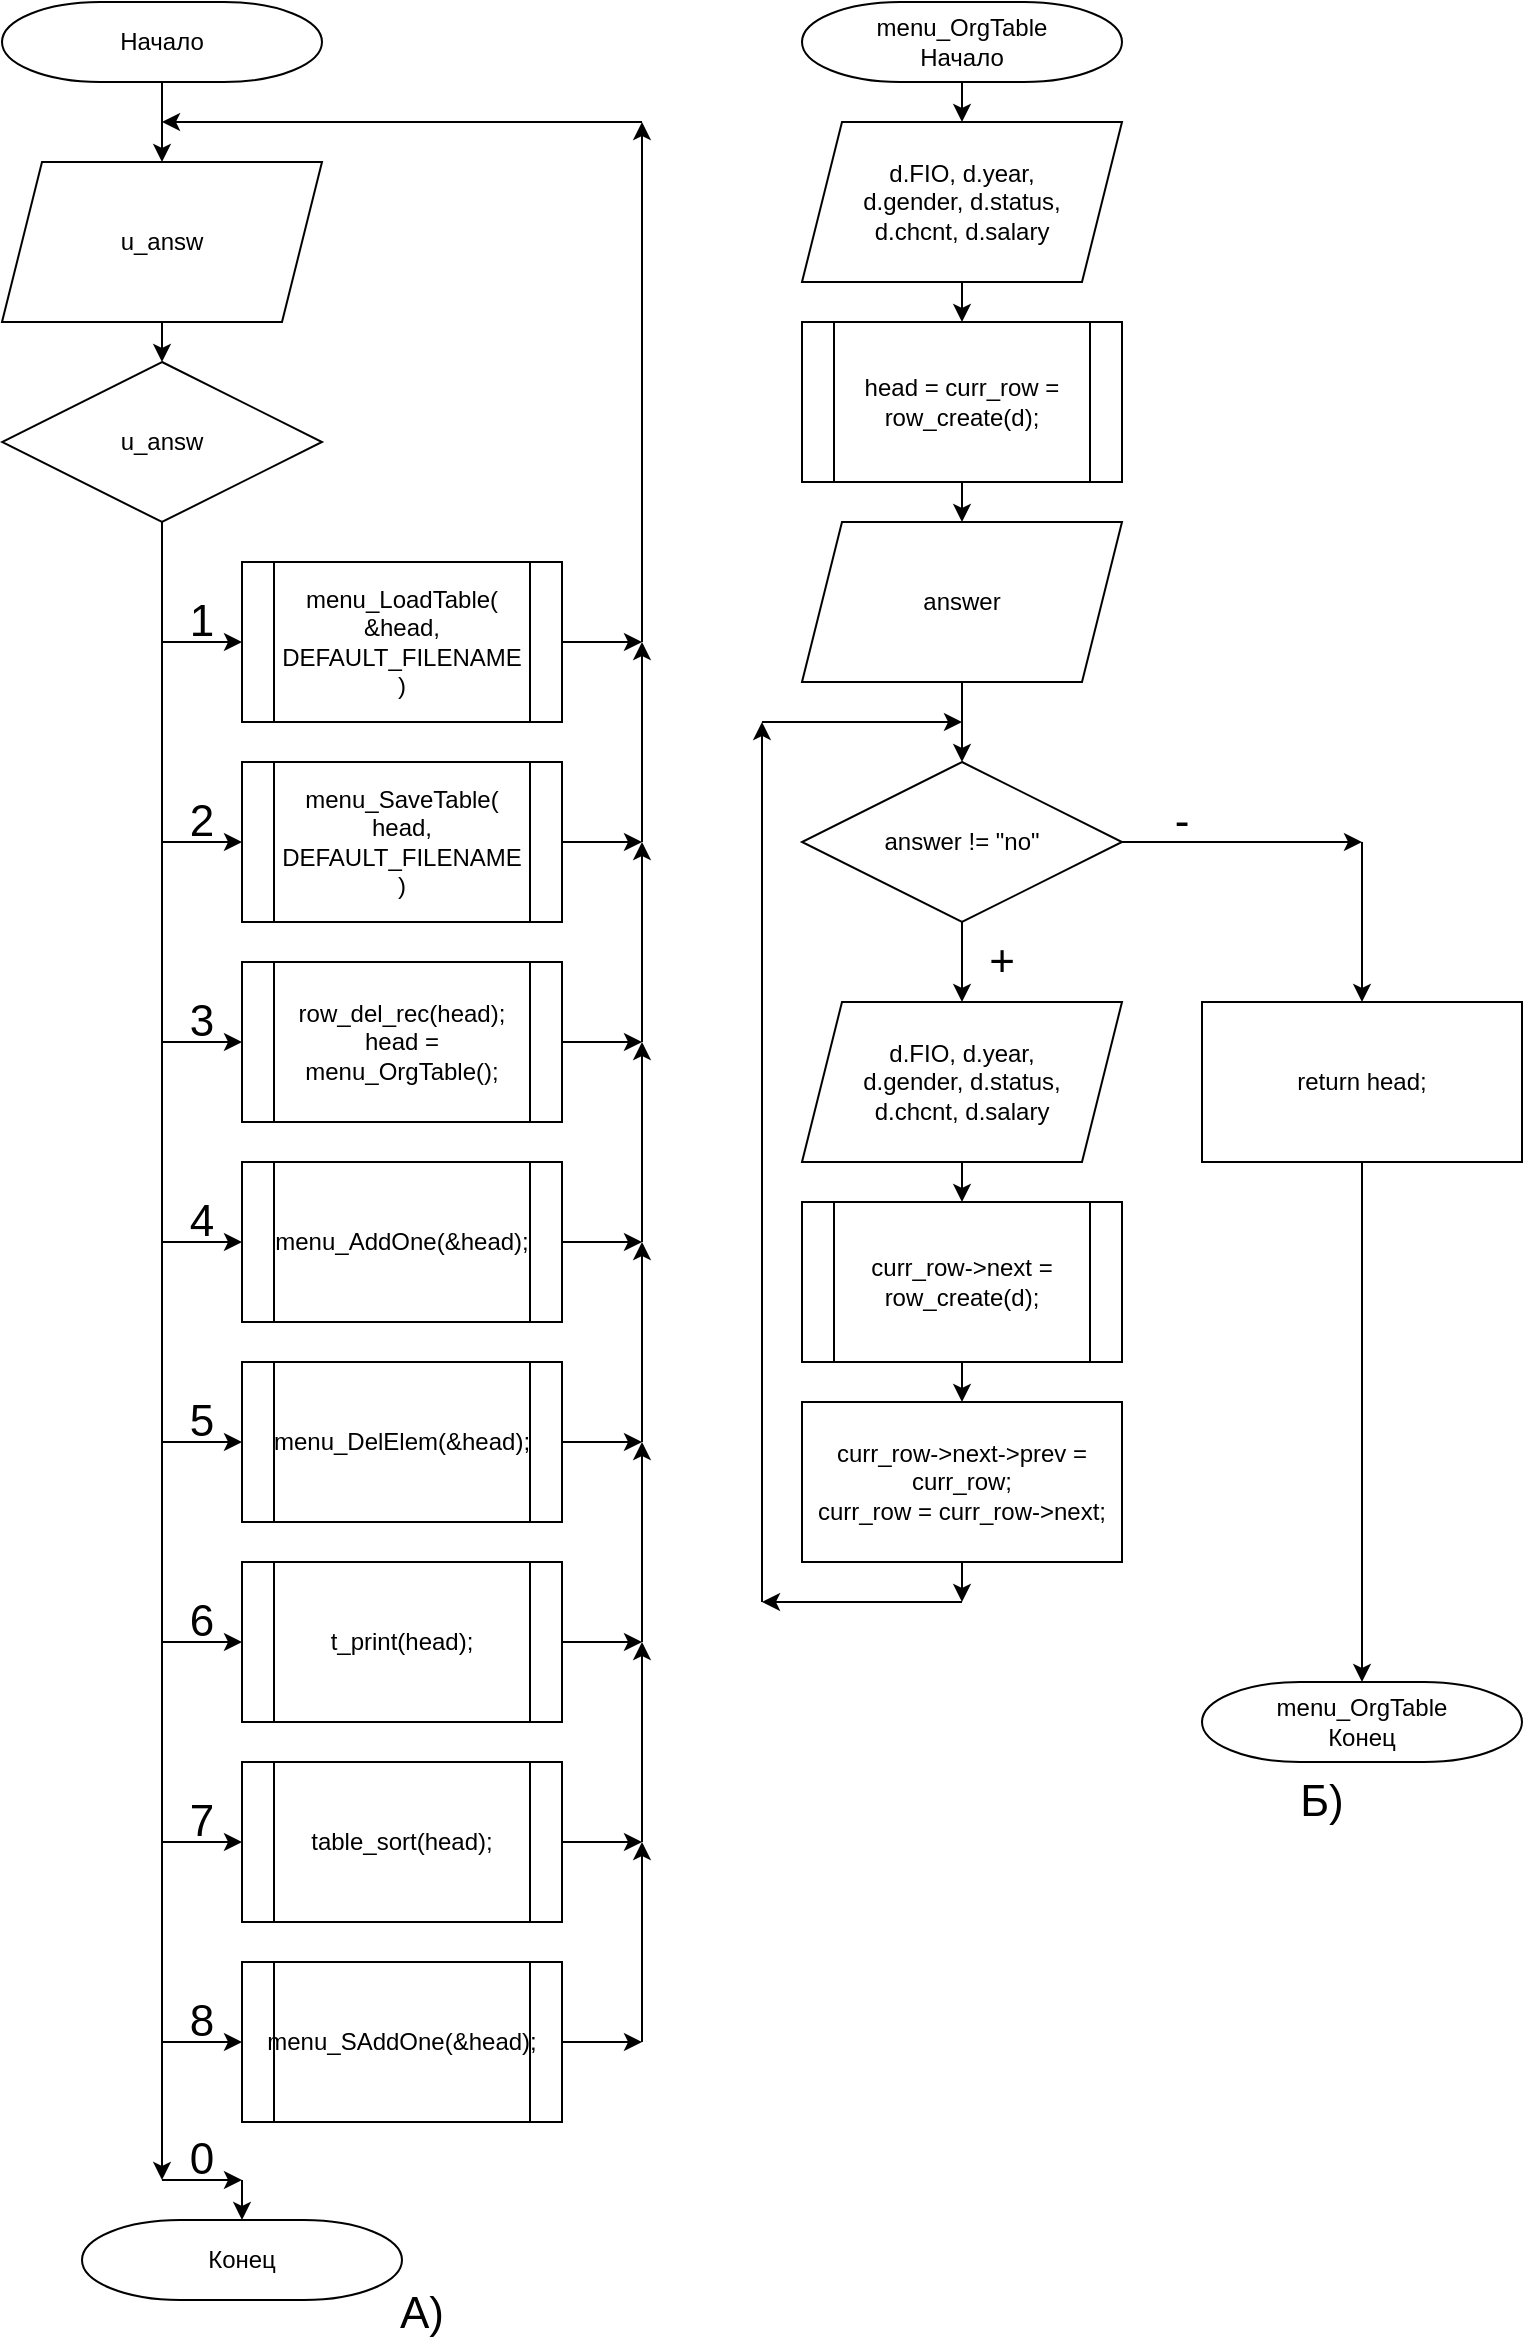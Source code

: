 <mxfile version="14.4.3" type="device" pages="4"><diagram id="aGp4Z3g14ZfFehx0VYFz" name="Страница 1"><mxGraphModel dx="1261" dy="599" grid="1" gridSize="10" guides="1" tooltips="1" connect="1" arrows="1" fold="1" page="1" pageScale="1" pageWidth="827" pageHeight="1169" math="0" shadow="0"><root><mxCell id="0"/><mxCell id="1" parent="0"/><mxCell id="A1KUDidyE1IEkDcpXfMB-36" style="edgeStyle=orthogonalEdgeStyle;rounded=0;orthogonalLoop=1;jettySize=auto;html=1;exitX=0.5;exitY=1;exitDx=0;exitDy=0;exitPerimeter=0;" parent="1" source="A1KUDidyE1IEkDcpXfMB-1" edge="1"><mxGeometry relative="1" as="geometry"><mxPoint x="80" y="80" as="targetPoint"/></mxGeometry></mxCell><mxCell id="A1KUDidyE1IEkDcpXfMB-1" value="Начало" style="strokeWidth=1;html=1;shape=mxgraph.flowchart.terminator;whiteSpace=wrap;perimeterSpacing=0;aspect=fixed;" parent="1" vertex="1"><mxGeometry width="160" height="40" as="geometry"/></mxCell><mxCell id="A1KUDidyE1IEkDcpXfMB-38" style="edgeStyle=orthogonalEdgeStyle;rounded=0;orthogonalLoop=1;jettySize=auto;html=1;exitX=0.5;exitY=1;exitDx=0;exitDy=0;entryX=0.5;entryY=0;entryDx=0;entryDy=0;" parent="1" source="A1KUDidyE1IEkDcpXfMB-3" target="A1KUDidyE1IEkDcpXfMB-26" edge="1"><mxGeometry relative="1" as="geometry"/></mxCell><mxCell id="A1KUDidyE1IEkDcpXfMB-3" value="u_answ" style="shape=parallelogram;perimeter=parallelogramPerimeter;whiteSpace=wrap;html=1;fixedSize=1;" parent="1" vertex="1"><mxGeometry y="80" width="160" height="80" as="geometry"/></mxCell><mxCell id="A1KUDidyE1IEkDcpXfMB-4" value="menu_LoadTable(&lt;br&gt;&amp;amp;head,&lt;br&gt;DEFAULT_FILENAME&lt;br&gt;)" style="shape=process;whiteSpace=wrap;html=1;backgroundOutline=1;" parent="1" vertex="1"><mxGeometry x="120" y="280" width="160" height="80" as="geometry"/></mxCell><mxCell id="A1KUDidyE1IEkDcpXfMB-5" value="menu_SaveTable(&lt;br&gt;head, DEFAULT_FILENAME&lt;br&gt;)" style="shape=process;whiteSpace=wrap;html=1;backgroundOutline=1;" parent="1" vertex="1"><mxGeometry x="120" y="380" width="160" height="80" as="geometry"/></mxCell><mxCell id="A1KUDidyE1IEkDcpXfMB-6" value="row_del_rec(head);&lt;br&gt;head = menu_OrgTable();" style="shape=process;whiteSpace=wrap;html=1;backgroundOutline=1;" parent="1" vertex="1"><mxGeometry x="120" y="480" width="160" height="80" as="geometry"/></mxCell><mxCell id="A1KUDidyE1IEkDcpXfMB-7" value="menu_AddOne(&amp;amp;head);" style="shape=process;whiteSpace=wrap;html=1;backgroundOutline=1;" parent="1" vertex="1"><mxGeometry x="120" y="580" width="160" height="80" as="geometry"/></mxCell><mxCell id="A1KUDidyE1IEkDcpXfMB-8" value="menu_DelElem(&amp;amp;head);" style="shape=process;whiteSpace=wrap;html=1;backgroundOutline=1;" parent="1" vertex="1"><mxGeometry x="120" y="680" width="160" height="80" as="geometry"/></mxCell><mxCell id="A1KUDidyE1IEkDcpXfMB-9" value="t_print(head);" style="shape=process;whiteSpace=wrap;html=1;backgroundOutline=1;" parent="1" vertex="1"><mxGeometry x="120" y="780" width="160" height="80" as="geometry"/></mxCell><mxCell id="A1KUDidyE1IEkDcpXfMB-10" value="" style="endArrow=classic;html=1;exitX=0.5;exitY=1;exitDx=0;exitDy=0;entryX=0;entryY=1;entryDx=0;entryDy=0;" parent="1" source="A1KUDidyE1IEkDcpXfMB-26" edge="1" target="A1KUDidyE1IEkDcpXfMB-34"><mxGeometry width="50" height="50" relative="1" as="geometry"><mxPoint x="80" y="280" as="sourcePoint"/><mxPoint x="80" y="1100" as="targetPoint"/></mxGeometry></mxCell><mxCell id="A1KUDidyE1IEkDcpXfMB-11" value="" style="endArrow=classic;html=1;entryX=0;entryY=0.5;entryDx=0;entryDy=0;" parent="1" target="A1KUDidyE1IEkDcpXfMB-9" edge="1"><mxGeometry width="50" height="50" relative="1" as="geometry"><mxPoint x="80" y="820" as="sourcePoint"/><mxPoint x="400" y="770" as="targetPoint"/></mxGeometry></mxCell><mxCell id="A1KUDidyE1IEkDcpXfMB-12" value="" style="endArrow=classic;html=1;entryX=0;entryY=0.5;entryDx=0;entryDy=0;" parent="1" target="A1KUDidyE1IEkDcpXfMB-8" edge="1"><mxGeometry width="50" height="50" relative="1" as="geometry"><mxPoint x="80" y="720" as="sourcePoint"/><mxPoint x="400" y="770" as="targetPoint"/></mxGeometry></mxCell><mxCell id="A1KUDidyE1IEkDcpXfMB-13" value="" style="endArrow=classic;html=1;entryX=0;entryY=0.5;entryDx=0;entryDy=0;" parent="1" target="A1KUDidyE1IEkDcpXfMB-7" edge="1"><mxGeometry width="50" height="50" relative="1" as="geometry"><mxPoint x="80" y="620" as="sourcePoint"/><mxPoint x="400" y="580" as="targetPoint"/></mxGeometry></mxCell><mxCell id="A1KUDidyE1IEkDcpXfMB-14" value="" style="endArrow=classic;html=1;entryX=0;entryY=0.5;entryDx=0;entryDy=0;" parent="1" target="A1KUDidyE1IEkDcpXfMB-6" edge="1"><mxGeometry width="50" height="50" relative="1" as="geometry"><mxPoint x="80" y="520" as="sourcePoint"/><mxPoint x="400" y="520" as="targetPoint"/></mxGeometry></mxCell><mxCell id="A1KUDidyE1IEkDcpXfMB-15" value="" style="endArrow=classic;html=1;entryX=0;entryY=0.5;entryDx=0;entryDy=0;" parent="1" target="A1KUDidyE1IEkDcpXfMB-5" edge="1"><mxGeometry width="50" height="50" relative="1" as="geometry"><mxPoint x="80" y="420" as="sourcePoint"/><mxPoint x="400" y="520" as="targetPoint"/></mxGeometry></mxCell><mxCell id="A1KUDidyE1IEkDcpXfMB-16" value="" style="endArrow=classic;html=1;entryX=0;entryY=0.5;entryDx=0;entryDy=0;" parent="1" target="A1KUDidyE1IEkDcpXfMB-4" edge="1"><mxGeometry width="50" height="50" relative="1" as="geometry"><mxPoint x="80" y="320" as="sourcePoint"/><mxPoint x="400" y="520" as="targetPoint"/></mxGeometry></mxCell><mxCell id="A1KUDidyE1IEkDcpXfMB-18" value="&lt;font style=&quot;font-size: 22px&quot;&gt;1&lt;/font&gt;" style="text;html=1;strokeColor=none;fillColor=none;align=center;verticalAlign=middle;whiteSpace=wrap;rounded=0;" parent="1" vertex="1"><mxGeometry x="80" y="300" width="40" height="20" as="geometry"/></mxCell><mxCell id="A1KUDidyE1IEkDcpXfMB-19" value="&lt;font style=&quot;font-size: 22px&quot;&gt;2&lt;/font&gt;" style="text;html=1;strokeColor=none;fillColor=none;align=center;verticalAlign=middle;whiteSpace=wrap;rounded=0;" parent="1" vertex="1"><mxGeometry x="80" y="400" width="40" height="20" as="geometry"/></mxCell><mxCell id="A1KUDidyE1IEkDcpXfMB-20" value="&lt;font style=&quot;font-size: 22px&quot;&gt;3&lt;/font&gt;" style="text;html=1;strokeColor=none;fillColor=none;align=center;verticalAlign=middle;whiteSpace=wrap;rounded=0;" parent="1" vertex="1"><mxGeometry x="80" y="500" width="40" height="20" as="geometry"/></mxCell><mxCell id="A1KUDidyE1IEkDcpXfMB-21" value="&lt;font style=&quot;font-size: 22px&quot;&gt;6&lt;/font&gt;" style="text;html=1;strokeColor=none;fillColor=none;align=center;verticalAlign=middle;whiteSpace=wrap;rounded=0;" parent="1" vertex="1"><mxGeometry x="80" y="800" width="40" height="20" as="geometry"/></mxCell><mxCell id="A1KUDidyE1IEkDcpXfMB-23" value="&lt;font style=&quot;font-size: 22px&quot;&gt;5&lt;/font&gt;" style="text;html=1;strokeColor=none;fillColor=none;align=center;verticalAlign=middle;whiteSpace=wrap;rounded=0;" parent="1" vertex="1"><mxGeometry x="80" y="700" width="40" height="20" as="geometry"/></mxCell><mxCell id="A1KUDidyE1IEkDcpXfMB-25" value="&lt;font style=&quot;font-size: 22px&quot;&gt;4&lt;/font&gt;" style="text;html=1;strokeColor=none;fillColor=none;align=center;verticalAlign=middle;whiteSpace=wrap;rounded=0;" parent="1" vertex="1"><mxGeometry x="80" y="600" width="40" height="20" as="geometry"/></mxCell><mxCell id="A1KUDidyE1IEkDcpXfMB-26" value="u_answ" style="rhombus;whiteSpace=wrap;html=1;strokeWidth=1;" parent="1" vertex="1"><mxGeometry y="180" width="160" height="80" as="geometry"/></mxCell><mxCell id="A1KUDidyE1IEkDcpXfMB-27" value="table_sort(head);" style="shape=process;whiteSpace=wrap;html=1;backgroundOutline=1;" parent="1" vertex="1"><mxGeometry x="120" y="880" width="160" height="80" as="geometry"/></mxCell><mxCell id="A1KUDidyE1IEkDcpXfMB-28" value="menu_SAddOne(&amp;amp;head);" style="shape=process;whiteSpace=wrap;html=1;backgroundOutline=1;" parent="1" vertex="1"><mxGeometry x="120" y="980" width="160" height="80" as="geometry"/></mxCell><mxCell id="A1KUDidyE1IEkDcpXfMB-29" value="" style="endArrow=classic;html=1;" parent="1" edge="1"><mxGeometry width="50" height="50" relative="1" as="geometry"><mxPoint x="80" y="920" as="sourcePoint"/><mxPoint x="120" y="920" as="targetPoint"/></mxGeometry></mxCell><mxCell id="A1KUDidyE1IEkDcpXfMB-30" value="" style="endArrow=classic;html=1;entryX=0;entryY=0.5;entryDx=0;entryDy=0;" parent="1" target="A1KUDidyE1IEkDcpXfMB-28" edge="1"><mxGeometry width="50" height="50" relative="1" as="geometry"><mxPoint x="80" y="1020" as="sourcePoint"/><mxPoint x="400" y="850" as="targetPoint"/></mxGeometry></mxCell><mxCell id="A1KUDidyE1IEkDcpXfMB-31" value="&lt;font style=&quot;font-size: 22px&quot;&gt;7&lt;/font&gt;" style="text;html=1;strokeColor=none;fillColor=none;align=center;verticalAlign=middle;whiteSpace=wrap;rounded=0;" parent="1" vertex="1"><mxGeometry x="80" y="900" width="40" height="20" as="geometry"/></mxCell><mxCell id="A1KUDidyE1IEkDcpXfMB-32" value="&lt;font style=&quot;font-size: 22px&quot;&gt;8&lt;/font&gt;" style="text;html=1;strokeColor=none;fillColor=none;align=center;verticalAlign=middle;whiteSpace=wrap;rounded=0;" parent="1" vertex="1"><mxGeometry x="80" y="1000" width="40" height="20" as="geometry"/></mxCell><mxCell id="A1KUDidyE1IEkDcpXfMB-33" value="" style="endArrow=classic;html=1;" parent="1" edge="1"><mxGeometry width="50" height="50" relative="1" as="geometry"><mxPoint x="80" y="1089" as="sourcePoint"/><mxPoint x="120" y="1089" as="targetPoint"/></mxGeometry></mxCell><mxCell id="A1KUDidyE1IEkDcpXfMB-34" value="&lt;font style=&quot;font-size: 22px&quot;&gt;0&lt;/font&gt;" style="text;html=1;strokeColor=none;fillColor=none;align=center;verticalAlign=middle;whiteSpace=wrap;rounded=0;" parent="1" vertex="1"><mxGeometry x="80" y="1069" width="40" height="20" as="geometry"/></mxCell><mxCell id="A1KUDidyE1IEkDcpXfMB-37" value="Конец" style="strokeWidth=1;html=1;shape=mxgraph.flowchart.terminator;whiteSpace=wrap;perimeterSpacing=0;aspect=fixed;" parent="1" vertex="1"><mxGeometry x="40" y="1109" width="160" height="40" as="geometry"/></mxCell><mxCell id="A1KUDidyE1IEkDcpXfMB-39" value="" style="endArrow=classic;html=1;exitX=1;exitY=1;exitDx=0;exitDy=0;entryX=0.5;entryY=0;entryDx=0;entryDy=0;entryPerimeter=0;" parent="1" source="A1KUDidyE1IEkDcpXfMB-34" target="A1KUDidyE1IEkDcpXfMB-37" edge="1"><mxGeometry width="50" height="50" relative="1" as="geometry"><mxPoint x="350" y="1139" as="sourcePoint"/><mxPoint x="400" y="1089" as="targetPoint"/></mxGeometry></mxCell><mxCell id="A1KUDidyE1IEkDcpXfMB-40" value="" style="endArrow=classic;html=1;exitX=1;exitY=0.5;exitDx=0;exitDy=0;" parent="1" source="A1KUDidyE1IEkDcpXfMB-28" edge="1"><mxGeometry width="50" height="50" relative="1" as="geometry"><mxPoint x="350" y="940" as="sourcePoint"/><mxPoint x="320" y="1020" as="targetPoint"/></mxGeometry></mxCell><mxCell id="A1KUDidyE1IEkDcpXfMB-41" value="" style="endArrow=classic;html=1;exitX=1;exitY=0.5;exitDx=0;exitDy=0;" parent="1" source="A1KUDidyE1IEkDcpXfMB-27" edge="1"><mxGeometry width="50" height="50" relative="1" as="geometry"><mxPoint x="350" y="940" as="sourcePoint"/><mxPoint x="320" y="920" as="targetPoint"/></mxGeometry></mxCell><mxCell id="A1KUDidyE1IEkDcpXfMB-42" value="" style="endArrow=classic;html=1;exitX=1;exitY=0.5;exitDx=0;exitDy=0;" parent="1" source="A1KUDidyE1IEkDcpXfMB-9" edge="1"><mxGeometry width="50" height="50" relative="1" as="geometry"><mxPoint x="350" y="790" as="sourcePoint"/><mxPoint x="320" y="820" as="targetPoint"/></mxGeometry></mxCell><mxCell id="A1KUDidyE1IEkDcpXfMB-43" value="" style="endArrow=classic;html=1;exitX=1;exitY=0.5;exitDx=0;exitDy=0;" parent="1" source="A1KUDidyE1IEkDcpXfMB-8" edge="1"><mxGeometry width="50" height="50" relative="1" as="geometry"><mxPoint x="350" y="790" as="sourcePoint"/><mxPoint x="320" y="720" as="targetPoint"/></mxGeometry></mxCell><mxCell id="A1KUDidyE1IEkDcpXfMB-44" value="" style="endArrow=classic;html=1;exitX=1;exitY=0.5;exitDx=0;exitDy=0;" parent="1" source="A1KUDidyE1IEkDcpXfMB-7" edge="1"><mxGeometry width="50" height="50" relative="1" as="geometry"><mxPoint x="350" y="620" as="sourcePoint"/><mxPoint x="320" y="620" as="targetPoint"/></mxGeometry></mxCell><mxCell id="A1KUDidyE1IEkDcpXfMB-45" value="" style="endArrow=classic;html=1;exitX=1;exitY=0.5;exitDx=0;exitDy=0;" parent="1" source="A1KUDidyE1IEkDcpXfMB-6" edge="1"><mxGeometry width="50" height="50" relative="1" as="geometry"><mxPoint x="310" y="520" as="sourcePoint"/><mxPoint x="320" y="520" as="targetPoint"/></mxGeometry></mxCell><mxCell id="A1KUDidyE1IEkDcpXfMB-46" value="" style="endArrow=classic;html=1;exitX=1;exitY=0.5;exitDx=0;exitDy=0;" parent="1" source="A1KUDidyE1IEkDcpXfMB-5" edge="1"><mxGeometry width="50" height="50" relative="1" as="geometry"><mxPoint x="350" y="410" as="sourcePoint"/><mxPoint x="320" y="420" as="targetPoint"/></mxGeometry></mxCell><mxCell id="A1KUDidyE1IEkDcpXfMB-47" value="" style="endArrow=classic;html=1;exitX=1;exitY=0.5;exitDx=0;exitDy=0;" parent="1" source="A1KUDidyE1IEkDcpXfMB-4" edge="1"><mxGeometry width="50" height="50" relative="1" as="geometry"><mxPoint x="350" y="410" as="sourcePoint"/><mxPoint x="320" y="320" as="targetPoint"/></mxGeometry></mxCell><mxCell id="A1KUDidyE1IEkDcpXfMB-48" value="" style="endArrow=classic;html=1;" parent="1" edge="1"><mxGeometry width="50" height="50" relative="1" as="geometry"><mxPoint x="320" y="1020" as="sourcePoint"/><mxPoint x="320" y="920" as="targetPoint"/></mxGeometry></mxCell><mxCell id="A1KUDidyE1IEkDcpXfMB-49" value="" style="endArrow=classic;html=1;" parent="1" edge="1"><mxGeometry width="50" height="50" relative="1" as="geometry"><mxPoint x="320" y="920" as="sourcePoint"/><mxPoint x="320" y="820" as="targetPoint"/></mxGeometry></mxCell><mxCell id="A1KUDidyE1IEkDcpXfMB-50" value="" style="endArrow=classic;html=1;" parent="1" edge="1"><mxGeometry width="50" height="50" relative="1" as="geometry"><mxPoint x="320" y="820" as="sourcePoint"/><mxPoint x="320" y="720" as="targetPoint"/></mxGeometry></mxCell><mxCell id="A1KUDidyE1IEkDcpXfMB-51" value="" style="endArrow=classic;html=1;" parent="1" edge="1"><mxGeometry width="50" height="50" relative="1" as="geometry"><mxPoint x="320" y="720" as="sourcePoint"/><mxPoint x="320" y="620" as="targetPoint"/></mxGeometry></mxCell><mxCell id="A1KUDidyE1IEkDcpXfMB-52" value="" style="endArrow=classic;html=1;" parent="1" edge="1"><mxGeometry width="50" height="50" relative="1" as="geometry"><mxPoint x="320" y="620" as="sourcePoint"/><mxPoint x="320" y="520" as="targetPoint"/></mxGeometry></mxCell><mxCell id="A1KUDidyE1IEkDcpXfMB-53" value="" style="endArrow=classic;html=1;" parent="1" edge="1"><mxGeometry width="50" height="50" relative="1" as="geometry"><mxPoint x="320" y="520" as="sourcePoint"/><mxPoint x="320" y="420" as="targetPoint"/></mxGeometry></mxCell><mxCell id="A1KUDidyE1IEkDcpXfMB-54" value="" style="endArrow=classic;html=1;" parent="1" edge="1"><mxGeometry width="50" height="50" relative="1" as="geometry"><mxPoint x="320" y="420" as="sourcePoint"/><mxPoint x="320" y="320" as="targetPoint"/></mxGeometry></mxCell><mxCell id="A1KUDidyE1IEkDcpXfMB-55" value="" style="endArrow=classic;html=1;" parent="1" edge="1"><mxGeometry width="50" height="50" relative="1" as="geometry"><mxPoint x="320" y="320" as="sourcePoint"/><mxPoint x="320" y="60" as="targetPoint"/></mxGeometry></mxCell><mxCell id="A1KUDidyE1IEkDcpXfMB-56" value="" style="endArrow=classic;html=1;" parent="1" edge="1"><mxGeometry width="50" height="50" relative="1" as="geometry"><mxPoint x="320" y="60" as="sourcePoint"/><mxPoint x="80" y="60" as="targetPoint"/></mxGeometry></mxCell><mxCell id="A1KUDidyE1IEkDcpXfMB-61" style="edgeStyle=orthogonalEdgeStyle;rounded=0;orthogonalLoop=1;jettySize=auto;html=1;exitX=0.5;exitY=1;exitDx=0;exitDy=0;exitPerimeter=0;entryX=0.5;entryY=0;entryDx=0;entryDy=0;" parent="1" source="A1KUDidyE1IEkDcpXfMB-57" target="A1KUDidyE1IEkDcpXfMB-58" edge="1"><mxGeometry relative="1" as="geometry"/></mxCell><mxCell id="A1KUDidyE1IEkDcpXfMB-57" value="menu_OrgTable&lt;br&gt;Начало" style="strokeWidth=1;html=1;shape=mxgraph.flowchart.terminator;whiteSpace=wrap;perimeterSpacing=0;aspect=fixed;" parent="1" vertex="1"><mxGeometry x="400" width="160" height="40" as="geometry"/></mxCell><mxCell id="A1KUDidyE1IEkDcpXfMB-62" style="edgeStyle=orthogonalEdgeStyle;rounded=0;orthogonalLoop=1;jettySize=auto;html=1;exitX=0.5;exitY=1;exitDx=0;exitDy=0;entryX=0.5;entryY=0;entryDx=0;entryDy=0;" parent="1" source="A1KUDidyE1IEkDcpXfMB-58" target="A1KUDidyE1IEkDcpXfMB-59" edge="1"><mxGeometry relative="1" as="geometry"/></mxCell><mxCell id="A1KUDidyE1IEkDcpXfMB-58" value="d.FIO,&amp;nbsp;d.year,&lt;br&gt;d.gender,&amp;nbsp;d.status,&lt;br&gt;d.chcnt,&amp;nbsp;d.salary" style="shape=parallelogram;perimeter=parallelogramPerimeter;whiteSpace=wrap;html=1;fixedSize=1;" parent="1" vertex="1"><mxGeometry x="400" y="60" width="160" height="80" as="geometry"/></mxCell><mxCell id="A1KUDidyE1IEkDcpXfMB-63" style="edgeStyle=orthogonalEdgeStyle;rounded=0;orthogonalLoop=1;jettySize=auto;html=1;exitX=0.5;exitY=1;exitDx=0;exitDy=0;entryX=0.5;entryY=0;entryDx=0;entryDy=0;" parent="1" source="A1KUDidyE1IEkDcpXfMB-59" target="A1KUDidyE1IEkDcpXfMB-60" edge="1"><mxGeometry relative="1" as="geometry"/></mxCell><mxCell id="A1KUDidyE1IEkDcpXfMB-59" value="head = curr_row = row_create(d);" style="shape=process;whiteSpace=wrap;html=1;backgroundOutline=1;" parent="1" vertex="1"><mxGeometry x="400" y="160" width="160" height="80" as="geometry"/></mxCell><mxCell id="TEhv8Kzrr0uDR-AnqrLV-2" style="edgeStyle=orthogonalEdgeStyle;rounded=0;orthogonalLoop=1;jettySize=auto;html=1;exitX=0.5;exitY=1;exitDx=0;exitDy=0;entryX=0.5;entryY=0;entryDx=0;entryDy=0;" edge="1" parent="1" source="A1KUDidyE1IEkDcpXfMB-60" target="TEhv8Kzrr0uDR-AnqrLV-1"><mxGeometry relative="1" as="geometry"/></mxCell><mxCell id="A1KUDidyE1IEkDcpXfMB-60" value="answer" style="shape=parallelogram;perimeter=parallelogramPerimeter;whiteSpace=wrap;html=1;fixedSize=1;" parent="1" vertex="1"><mxGeometry x="400" y="260" width="160" height="80" as="geometry"/></mxCell><mxCell id="TEhv8Kzrr0uDR-AnqrLV-6" style="edgeStyle=orthogonalEdgeStyle;rounded=0;orthogonalLoop=1;jettySize=auto;html=1;exitX=0.5;exitY=1;exitDx=0;exitDy=0;entryX=0.5;entryY=0;entryDx=0;entryDy=0;" edge="1" parent="1" source="TEhv8Kzrr0uDR-AnqrLV-1" target="TEhv8Kzrr0uDR-AnqrLV-3"><mxGeometry relative="1" as="geometry"/></mxCell><mxCell id="TEhv8Kzrr0uDR-AnqrLV-1" value="answer != &quot;no&quot;" style="rhombus;whiteSpace=wrap;html=1;strokeWidth=1;" vertex="1" parent="1"><mxGeometry x="400" y="380" width="160" height="80" as="geometry"/></mxCell><mxCell id="TEhv8Kzrr0uDR-AnqrLV-7" style="edgeStyle=orthogonalEdgeStyle;rounded=0;orthogonalLoop=1;jettySize=auto;html=1;exitX=0.5;exitY=1;exitDx=0;exitDy=0;entryX=0.5;entryY=0;entryDx=0;entryDy=0;" edge="1" parent="1" source="TEhv8Kzrr0uDR-AnqrLV-3" target="TEhv8Kzrr0uDR-AnqrLV-4"><mxGeometry relative="1" as="geometry"/></mxCell><mxCell id="TEhv8Kzrr0uDR-AnqrLV-3" value="d.FIO,&amp;nbsp;d.year,&lt;br&gt;d.gender,&amp;nbsp;d.status,&lt;br&gt;d.chcnt,&amp;nbsp;d.salary" style="shape=parallelogram;perimeter=parallelogramPerimeter;whiteSpace=wrap;html=1;fixedSize=1;" vertex="1" parent="1"><mxGeometry x="400" y="500" width="160" height="80" as="geometry"/></mxCell><mxCell id="TEhv8Kzrr0uDR-AnqrLV-8" style="edgeStyle=orthogonalEdgeStyle;rounded=0;orthogonalLoop=1;jettySize=auto;html=1;exitX=0.5;exitY=1;exitDx=0;exitDy=0;entryX=0.5;entryY=0;entryDx=0;entryDy=0;" edge="1" parent="1" source="TEhv8Kzrr0uDR-AnqrLV-4" target="TEhv8Kzrr0uDR-AnqrLV-5"><mxGeometry relative="1" as="geometry"/></mxCell><mxCell id="TEhv8Kzrr0uDR-AnqrLV-4" value="curr_row-&amp;gt;next = row_create(d);" style="shape=process;whiteSpace=wrap;html=1;backgroundOutline=1;" vertex="1" parent="1"><mxGeometry x="400" y="600" width="160" height="80" as="geometry"/></mxCell><mxCell id="TEhv8Kzrr0uDR-AnqrLV-5" value="&lt;div&gt;curr_row-&amp;gt;next-&amp;gt;prev = curr_row;&lt;/div&gt;&lt;div&gt;curr_row = curr_row-&amp;gt;next;&lt;/div&gt;" style="rounded=0;whiteSpace=wrap;html=1;" vertex="1" parent="1"><mxGeometry x="400" y="700" width="160" height="80" as="geometry"/></mxCell><mxCell id="TEhv8Kzrr0uDR-AnqrLV-9" value="" style="endArrow=classic;html=1;exitX=0.5;exitY=1;exitDx=0;exitDy=0;" edge="1" parent="1" source="TEhv8Kzrr0uDR-AnqrLV-5"><mxGeometry width="50" height="50" relative="1" as="geometry"><mxPoint x="390" y="640" as="sourcePoint"/><mxPoint x="480" y="800" as="targetPoint"/></mxGeometry></mxCell><mxCell id="TEhv8Kzrr0uDR-AnqrLV-10" value="" style="endArrow=classic;html=1;" edge="1" parent="1"><mxGeometry width="50" height="50" relative="1" as="geometry"><mxPoint x="480" y="800" as="sourcePoint"/><mxPoint x="380" y="800" as="targetPoint"/></mxGeometry></mxCell><mxCell id="TEhv8Kzrr0uDR-AnqrLV-11" value="" style="endArrow=classic;html=1;" edge="1" parent="1"><mxGeometry width="50" height="50" relative="1" as="geometry"><mxPoint x="380" y="800" as="sourcePoint"/><mxPoint x="380" y="360" as="targetPoint"/></mxGeometry></mxCell><mxCell id="TEhv8Kzrr0uDR-AnqrLV-13" value="" style="endArrow=classic;html=1;" edge="1" parent="1"><mxGeometry width="50" height="50" relative="1" as="geometry"><mxPoint x="380" y="360" as="sourcePoint"/><mxPoint x="480" y="360" as="targetPoint"/></mxGeometry></mxCell><mxCell id="TEhv8Kzrr0uDR-AnqrLV-14" value="" style="endArrow=classic;html=1;exitX=1;exitY=0.5;exitDx=0;exitDy=0;" edge="1" parent="1" source="TEhv8Kzrr0uDR-AnqrLV-1"><mxGeometry width="50" height="50" relative="1" as="geometry"><mxPoint x="390" y="640" as="sourcePoint"/><mxPoint x="680" y="420" as="targetPoint"/></mxGeometry></mxCell><mxCell id="TEhv8Kzrr0uDR-AnqrLV-15" value="&lt;div&gt;return head;&lt;/div&gt;" style="rounded=0;whiteSpace=wrap;html=1;" vertex="1" parent="1"><mxGeometry x="600" y="500" width="160" height="80" as="geometry"/></mxCell><mxCell id="TEhv8Kzrr0uDR-AnqrLV-16" value="" style="endArrow=classic;html=1;entryX=0.5;entryY=0;entryDx=0;entryDy=0;" edge="1" parent="1" target="TEhv8Kzrr0uDR-AnqrLV-15"><mxGeometry width="50" height="50" relative="1" as="geometry"><mxPoint x="680" y="420" as="sourcePoint"/><mxPoint x="440" y="590" as="targetPoint"/></mxGeometry></mxCell><mxCell id="TEhv8Kzrr0uDR-AnqrLV-17" value="&lt;span&gt;menu_OrgTable&lt;br&gt;Конец&lt;br&gt;&lt;/span&gt;" style="strokeWidth=1;html=1;shape=mxgraph.flowchart.terminator;whiteSpace=wrap;perimeterSpacing=0;aspect=fixed;" vertex="1" parent="1"><mxGeometry x="600" y="840" width="160" height="40" as="geometry"/></mxCell><mxCell id="TEhv8Kzrr0uDR-AnqrLV-18" value="" style="endArrow=classic;html=1;entryX=0.5;entryY=0;entryDx=0;entryDy=0;entryPerimeter=0;exitX=0.5;exitY=1;exitDx=0;exitDy=0;" edge="1" parent="1" source="TEhv8Kzrr0uDR-AnqrLV-15" target="TEhv8Kzrr0uDR-AnqrLV-17"><mxGeometry width="50" height="50" relative="1" as="geometry"><mxPoint x="390" y="660" as="sourcePoint"/><mxPoint x="440" y="610" as="targetPoint"/></mxGeometry></mxCell><mxCell id="TEhv8Kzrr0uDR-AnqrLV-19" value="&lt;font style=&quot;font-size: 22px&quot;&gt;+&lt;/font&gt;" style="text;html=1;strokeColor=none;fillColor=none;align=center;verticalAlign=middle;whiteSpace=wrap;rounded=0;" vertex="1" parent="1"><mxGeometry x="480" y="470" width="40" height="20" as="geometry"/></mxCell><mxCell id="TEhv8Kzrr0uDR-AnqrLV-20" value="&lt;font style=&quot;font-size: 22px&quot;&gt;-&lt;/font&gt;" style="text;html=1;strokeColor=none;fillColor=none;align=center;verticalAlign=middle;whiteSpace=wrap;rounded=0;" vertex="1" parent="1"><mxGeometry x="570" y="400" width="40" height="20" as="geometry"/></mxCell><mxCell id="TEhv8Kzrr0uDR-AnqrLV-21" value="&lt;font style=&quot;font-size: 22px&quot;&gt;А)&lt;/font&gt;" style="text;html=1;strokeColor=none;fillColor=none;align=center;verticalAlign=middle;whiteSpace=wrap;rounded=0;" vertex="1" parent="1"><mxGeometry x="190" y="1146" width="40" height="20" as="geometry"/></mxCell><mxCell id="TEhv8Kzrr0uDR-AnqrLV-22" value="&lt;font style=&quot;font-size: 22px&quot;&gt;Б)&lt;/font&gt;" style="text;html=1;strokeColor=none;fillColor=none;align=center;verticalAlign=middle;whiteSpace=wrap;rounded=0;" vertex="1" parent="1"><mxGeometry x="640" y="890" width="40" height="20" as="geometry"/></mxCell></root></mxGraphModel></diagram><diagram id="JwkTFtwDvw6QWvgYRAeJ" name="Страница 2"><mxGraphModel dx="1051" dy="499" grid="1" gridSize="10" guides="1" tooltips="1" connect="1" arrows="1" fold="1" page="1" pageScale="1" pageWidth="827" pageHeight="1169" math="0" shadow="0"><root><mxCell id="qhjtizgCkFzzt-YlYq7f-0"/><mxCell id="qhjtizgCkFzzt-YlYq7f-1" parent="qhjtizgCkFzzt-YlYq7f-0"/><mxCell id="qhjtizgCkFzzt-YlYq7f-2" value="menu_DelElem&lt;br&gt;Конец" style="strokeWidth=1;html=1;shape=mxgraph.flowchart.terminator;whiteSpace=wrap;perimeterSpacing=0;aspect=fixed;" vertex="1" parent="qhjtizgCkFzzt-YlYq7f-1"><mxGeometry x="120" y="661" width="160" height="40" as="geometry"/></mxCell><mxCell id="qhjtizgCkFzzt-YlYq7f-7" style="edgeStyle=orthogonalEdgeStyle;rounded=0;orthogonalLoop=1;jettySize=auto;html=1;exitX=0.5;exitY=1;exitDx=0;exitDy=0;exitPerimeter=0;entryX=0.5;entryY=0;entryDx=0;entryDy=0;" edge="1" parent="qhjtizgCkFzzt-YlYq7f-1" source="qhjtizgCkFzzt-YlYq7f-3" target="qhjtizgCkFzzt-YlYq7f-4"><mxGeometry relative="1" as="geometry"/></mxCell><mxCell id="qhjtizgCkFzzt-YlYq7f-3" value="menu_DelElem (&lt;br&gt;t_row **head)&lt;br&gt;Начало" style="strokeWidth=1;html=1;shape=mxgraph.flowchart.terminator;whiteSpace=wrap;perimeterSpacing=0;aspect=fixed;" vertex="1" parent="qhjtizgCkFzzt-YlYq7f-1"><mxGeometry x="120" y="1" width="160" height="40" as="geometry"/></mxCell><mxCell id="qhjtizgCkFzzt-YlYq7f-8" style="edgeStyle=orthogonalEdgeStyle;rounded=0;orthogonalLoop=1;jettySize=auto;html=1;exitX=0.5;exitY=1;exitDx=0;exitDy=0;entryX=0.5;entryY=0;entryDx=0;entryDy=0;" edge="1" parent="qhjtizgCkFzzt-YlYq7f-1" source="qhjtizgCkFzzt-YlYq7f-4" target="qhjtizgCkFzzt-YlYq7f-5"><mxGeometry relative="1" as="geometry"/></mxCell><mxCell id="qhjtizgCkFzzt-YlYq7f-4" value="FIO" style="shape=parallelogram;perimeter=parallelogramPerimeter;whiteSpace=wrap;html=1;fixedSize=1;" vertex="1" parent="qhjtizgCkFzzt-YlYq7f-1"><mxGeometry x="120" y="61" width="160" height="80" as="geometry"/></mxCell><mxCell id="qhjtizgCkFzzt-YlYq7f-9" style="edgeStyle=orthogonalEdgeStyle;rounded=0;orthogonalLoop=1;jettySize=auto;html=1;exitX=0.5;exitY=1;exitDx=0;exitDy=0;entryX=0.5;entryY=0;entryDx=0;entryDy=0;" edge="1" parent="qhjtizgCkFzzt-YlYq7f-1" source="qhjtizgCkFzzt-YlYq7f-5" target="qhjtizgCkFzzt-YlYq7f-6"><mxGeometry relative="1" as="geometry"/></mxCell><mxCell id="qhjtizgCkFzzt-YlYq7f-5" value="t_row *row = searchRowByFIO(&lt;br&gt;*head, FIO);" style="shape=process;whiteSpace=wrap;html=1;backgroundOutline=1;" vertex="1" parent="qhjtizgCkFzzt-YlYq7f-1"><mxGeometry x="120" y="161" width="160" height="80" as="geometry"/></mxCell><mxCell id="qhjtizgCkFzzt-YlYq7f-6" value="row" style="rhombus;whiteSpace=wrap;html=1;strokeWidth=1;" vertex="1" parent="qhjtizgCkFzzt-YlYq7f-1"><mxGeometry x="120" y="261" width="160" height="80" as="geometry"/></mxCell><mxCell id="qhjtizgCkFzzt-YlYq7f-10" value="&quot;Элемент не найден&quot;" style="shape=parallelogram;perimeter=parallelogramPerimeter;whiteSpace=wrap;html=1;fixedSize=1;" vertex="1" parent="qhjtizgCkFzzt-YlYq7f-1"><mxGeometry y="341" width="160" height="80" as="geometry"/></mxCell><mxCell id="qhjtizgCkFzzt-YlYq7f-11" value="" style="endArrow=classic;html=1;exitX=0;exitY=0.5;exitDx=0;exitDy=0;" edge="1" parent="qhjtizgCkFzzt-YlYq7f-1" source="qhjtizgCkFzzt-YlYq7f-6"><mxGeometry width="50" height="50" relative="1" as="geometry"><mxPoint x="470" y="441" as="sourcePoint"/><mxPoint x="80" y="301" as="targetPoint"/></mxGeometry></mxCell><mxCell id="qhjtizgCkFzzt-YlYq7f-12" value="" style="endArrow=classic;html=1;entryX=0.5;entryY=0;entryDx=0;entryDy=0;" edge="1" parent="qhjtizgCkFzzt-YlYq7f-1" target="qhjtizgCkFzzt-YlYq7f-10"><mxGeometry width="50" height="50" relative="1" as="geometry"><mxPoint x="80" y="301" as="sourcePoint"/><mxPoint x="520" y="391" as="targetPoint"/></mxGeometry></mxCell><mxCell id="qhjtizgCkFzzt-YlYq7f-13" value="&lt;font style=&quot;font-size: 22px&quot;&gt;+&lt;/font&gt;" style="text;html=1;strokeColor=none;fillColor=none;align=center;verticalAlign=middle;whiteSpace=wrap;rounded=0;" vertex="1" parent="qhjtizgCkFzzt-YlYq7f-1"><mxGeometry x="80" y="281" width="40" height="20" as="geometry"/></mxCell><mxCell id="qhjtizgCkFzzt-YlYq7f-14" value="*head == row" style="rhombus;whiteSpace=wrap;html=1;strokeWidth=1;" vertex="1" parent="qhjtizgCkFzzt-YlYq7f-1"><mxGeometry x="280" y="341" width="160" height="80" as="geometry"/></mxCell><mxCell id="qhjtizgCkFzzt-YlYq7f-15" value="*head = row-&amp;gt;next;" style="rounded=0;whiteSpace=wrap;html=1;" vertex="1" parent="qhjtizgCkFzzt-YlYq7f-1"><mxGeometry x="160" y="421" width="160" height="80" as="geometry"/></mxCell><mxCell id="qhjtizgCkFzzt-YlYq7f-16" value="" style="endArrow=classic;html=1;exitX=1;exitY=0.5;exitDx=0;exitDy=0;" edge="1" parent="qhjtizgCkFzzt-YlYq7f-1" source="qhjtizgCkFzzt-YlYq7f-6"><mxGeometry width="50" height="50" relative="1" as="geometry"><mxPoint x="470" y="441" as="sourcePoint"/><mxPoint x="360" y="301" as="targetPoint"/></mxGeometry></mxCell><mxCell id="qhjtizgCkFzzt-YlYq7f-17" value="" style="endArrow=classic;html=1;entryX=0.5;entryY=0;entryDx=0;entryDy=0;" edge="1" parent="qhjtizgCkFzzt-YlYq7f-1" target="qhjtizgCkFzzt-YlYq7f-14"><mxGeometry width="50" height="50" relative="1" as="geometry"><mxPoint x="360" y="301" as="sourcePoint"/><mxPoint x="520" y="391" as="targetPoint"/></mxGeometry></mxCell><mxCell id="qhjtizgCkFzzt-YlYq7f-18" value="&lt;font style=&quot;font-size: 22px&quot;&gt;-&lt;/font&gt;" style="text;html=1;strokeColor=none;fillColor=none;align=center;verticalAlign=middle;whiteSpace=wrap;rounded=0;" vertex="1" parent="qhjtizgCkFzzt-YlYq7f-1"><mxGeometry x="280" y="281" width="40" height="20" as="geometry"/></mxCell><mxCell id="qhjtizgCkFzzt-YlYq7f-19" value="" style="endArrow=classic;html=1;exitX=0;exitY=0.5;exitDx=0;exitDy=0;" edge="1" parent="qhjtizgCkFzzt-YlYq7f-1" source="qhjtizgCkFzzt-YlYq7f-14"><mxGeometry width="50" height="50" relative="1" as="geometry"><mxPoint x="470" y="501" as="sourcePoint"/><mxPoint x="240" y="381" as="targetPoint"/></mxGeometry></mxCell><mxCell id="qhjtizgCkFzzt-YlYq7f-20" value="" style="endArrow=classic;html=1;entryX=0.5;entryY=0;entryDx=0;entryDy=0;" edge="1" parent="qhjtizgCkFzzt-YlYq7f-1" target="qhjtizgCkFzzt-YlYq7f-15"><mxGeometry width="50" height="50" relative="1" as="geometry"><mxPoint x="240" y="381" as="sourcePoint"/><mxPoint x="520" y="451" as="targetPoint"/></mxGeometry></mxCell><mxCell id="qhjtizgCkFzzt-YlYq7f-21" value="row_del(row);" style="shape=process;whiteSpace=wrap;html=1;backgroundOutline=1;" vertex="1" parent="qhjtizgCkFzzt-YlYq7f-1"><mxGeometry x="280" y="541" width="160" height="80" as="geometry"/></mxCell><mxCell id="qhjtizgCkFzzt-YlYq7f-22" value="" style="endArrow=classic;html=1;exitX=0.5;exitY=1;exitDx=0;exitDy=0;" edge="1" parent="qhjtizgCkFzzt-YlYq7f-1" source="qhjtizgCkFzzt-YlYq7f-15"><mxGeometry width="50" height="50" relative="1" as="geometry"><mxPoint x="470" y="501" as="sourcePoint"/><mxPoint x="240" y="521" as="targetPoint"/></mxGeometry></mxCell><mxCell id="qhjtizgCkFzzt-YlYq7f-23" value="" style="endArrow=classic;html=1;exitX=1;exitY=0.5;exitDx=0;exitDy=0;" edge="1" parent="qhjtizgCkFzzt-YlYq7f-1" source="qhjtizgCkFzzt-YlYq7f-14"><mxGeometry width="50" height="50" relative="1" as="geometry"><mxPoint x="470" y="501" as="sourcePoint"/><mxPoint x="480" y="381" as="targetPoint"/></mxGeometry></mxCell><mxCell id="qhjtizgCkFzzt-YlYq7f-24" value="" style="endArrow=classic;html=1;" edge="1" parent="qhjtizgCkFzzt-YlYq7f-1"><mxGeometry width="50" height="50" relative="1" as="geometry"><mxPoint x="480" y="521" as="sourcePoint"/><mxPoint x="360" y="521" as="targetPoint"/></mxGeometry></mxCell><mxCell id="qhjtizgCkFzzt-YlYq7f-25" value="" style="endArrow=classic;html=1;" edge="1" parent="qhjtizgCkFzzt-YlYq7f-1"><mxGeometry width="50" height="50" relative="1" as="geometry"><mxPoint x="240" y="521" as="sourcePoint"/><mxPoint x="360" y="521" as="targetPoint"/></mxGeometry></mxCell><mxCell id="qhjtizgCkFzzt-YlYq7f-26" value="" style="endArrow=none;html=1;" edge="1" parent="qhjtizgCkFzzt-YlYq7f-1"><mxGeometry width="50" height="50" relative="1" as="geometry"><mxPoint x="480" y="521" as="sourcePoint"/><mxPoint x="480" y="381" as="targetPoint"/></mxGeometry></mxCell><mxCell id="qhjtizgCkFzzt-YlYq7f-27" value="" style="endArrow=classic;html=1;entryX=0.5;entryY=0;entryDx=0;entryDy=0;" edge="1" parent="qhjtizgCkFzzt-YlYq7f-1" target="qhjtizgCkFzzt-YlYq7f-21"><mxGeometry width="50" height="50" relative="1" as="geometry"><mxPoint x="360" y="521" as="sourcePoint"/><mxPoint x="520" y="451" as="targetPoint"/></mxGeometry></mxCell><mxCell id="qhjtizgCkFzzt-YlYq7f-28" value="&lt;font style=&quot;font-size: 22px&quot;&gt;+&lt;/font&gt;" style="text;html=1;strokeColor=none;fillColor=none;align=center;verticalAlign=middle;whiteSpace=wrap;rounded=0;" vertex="1" parent="qhjtizgCkFzzt-YlYq7f-1"><mxGeometry x="240" y="361" width="40" height="20" as="geometry"/></mxCell><mxCell id="qhjtizgCkFzzt-YlYq7f-29" value="&lt;font style=&quot;font-size: 22px&quot;&gt;-&lt;/font&gt;" style="text;html=1;strokeColor=none;fillColor=none;align=center;verticalAlign=middle;whiteSpace=wrap;rounded=0;" vertex="1" parent="qhjtizgCkFzzt-YlYq7f-1"><mxGeometry x="440" y="361" width="40" height="20" as="geometry"/></mxCell><mxCell id="qhjtizgCkFzzt-YlYq7f-30" value="" style="endArrow=classic;html=1;exitX=0.5;exitY=1;exitDx=0;exitDy=0;" edge="1" parent="qhjtizgCkFzzt-YlYq7f-1" source="qhjtizgCkFzzt-YlYq7f-21"><mxGeometry width="50" height="50" relative="1" as="geometry"><mxPoint x="470" y="631" as="sourcePoint"/><mxPoint x="360" y="641" as="targetPoint"/></mxGeometry></mxCell><mxCell id="qhjtizgCkFzzt-YlYq7f-31" value="" style="endArrow=classic;html=1;exitX=0.5;exitY=1;exitDx=0;exitDy=0;" edge="1" parent="qhjtizgCkFzzt-YlYq7f-1" source="qhjtizgCkFzzt-YlYq7f-10"><mxGeometry width="50" height="50" relative="1" as="geometry"><mxPoint x="470" y="631" as="sourcePoint"/><mxPoint x="80" y="641" as="targetPoint"/></mxGeometry></mxCell><mxCell id="qhjtizgCkFzzt-YlYq7f-32" value="" style="endArrow=classic;html=1;entryX=0.5;entryY=0;entryDx=0;entryDy=0;entryPerimeter=0;" edge="1" parent="qhjtizgCkFzzt-YlYq7f-1" target="qhjtizgCkFzzt-YlYq7f-2"><mxGeometry width="50" height="50" relative="1" as="geometry"><mxPoint x="200" y="641" as="sourcePoint"/><mxPoint x="520" y="541" as="targetPoint"/></mxGeometry></mxCell><mxCell id="qhjtizgCkFzzt-YlYq7f-33" value="" style="endArrow=classic;html=1;" edge="1" parent="qhjtizgCkFzzt-YlYq7f-1"><mxGeometry width="50" height="50" relative="1" as="geometry"><mxPoint x="80" y="641" as="sourcePoint"/><mxPoint x="200" y="641" as="targetPoint"/></mxGeometry></mxCell><mxCell id="qhjtizgCkFzzt-YlYq7f-34" value="" style="endArrow=classic;html=1;" edge="1" parent="qhjtizgCkFzzt-YlYq7f-1"><mxGeometry width="50" height="50" relative="1" as="geometry"><mxPoint x="360" y="641" as="sourcePoint"/><mxPoint x="200" y="641" as="targetPoint"/></mxGeometry></mxCell><mxCell id="qhjtizgCkFzzt-YlYq7f-35" value="&lt;span style=&quot;font-size: 22px&quot;&gt;А)&lt;/span&gt;" style="text;html=1;strokeColor=none;fillColor=none;align=center;verticalAlign=middle;whiteSpace=wrap;rounded=0;" vertex="1" parent="qhjtizgCkFzzt-YlYq7f-1"><mxGeometry x="180" y="710" width="40" height="20" as="geometry"/></mxCell><mxCell id="oeZR_PRMCOHMCe0J8WzO-1" style="edgeStyle=orthogonalEdgeStyle;rounded=0;orthogonalLoop=1;jettySize=auto;html=1;exitX=0.5;exitY=1;exitDx=0;exitDy=0;exitPerimeter=0;entryX=0.5;entryY=0;entryDx=0;entryDy=0;" edge="1" parent="qhjtizgCkFzzt-YlYq7f-1" source="aRtsT1rO9ZOZSAwuc02W-0" target="oeZR_PRMCOHMCe0J8WzO-0"><mxGeometry relative="1" as="geometry"/></mxCell><mxCell id="aRtsT1rO9ZOZSAwuc02W-0" value="menu_AddOne (&lt;br&gt;t_row **head)&lt;br&gt;Начало" style="strokeWidth=1;html=1;shape=mxgraph.flowchart.terminator;whiteSpace=wrap;perimeterSpacing=0;aspect=fixed;" vertex="1" parent="qhjtizgCkFzzt-YlYq7f-1"><mxGeometry x="560" y="1" width="160" height="40" as="geometry"/></mxCell><mxCell id="oeZR_PRMCOHMCe0J8WzO-5" style="edgeStyle=orthogonalEdgeStyle;rounded=0;orthogonalLoop=1;jettySize=auto;html=1;exitX=0.5;exitY=1;exitDx=0;exitDy=0;entryX=0.5;entryY=0;entryDx=0;entryDy=0;" edge="1" parent="qhjtizgCkFzzt-YlYq7f-1" source="oeZR_PRMCOHMCe0J8WzO-0" target="oeZR_PRMCOHMCe0J8WzO-4"><mxGeometry relative="1" as="geometry"/></mxCell><mxCell id="oeZR_PRMCOHMCe0J8WzO-0" value="d.FIO,&amp;nbsp;d.year,&lt;br&gt;d.gender,&amp;nbsp;d.status,&lt;br&gt;d.chcnt,&amp;nbsp;d.salary" style="shape=parallelogram;perimeter=parallelogramPerimeter;whiteSpace=wrap;html=1;fixedSize=1;" vertex="1" parent="qhjtizgCkFzzt-YlYq7f-1"><mxGeometry x="560" y="62" width="160" height="80" as="geometry"/></mxCell><mxCell id="oeZR_PRMCOHMCe0J8WzO-7" style="edgeStyle=orthogonalEdgeStyle;rounded=0;orthogonalLoop=1;jettySize=auto;html=1;exitX=0.5;exitY=1;exitDx=0;exitDy=0;entryX=0.5;entryY=0;entryDx=0;entryDy=0;" edge="1" parent="qhjtizgCkFzzt-YlYq7f-1" source="oeZR_PRMCOHMCe0J8WzO-4" target="oeZR_PRMCOHMCe0J8WzO-6"><mxGeometry relative="1" as="geometry"><mxPoint x="670" y="251" as="targetPoint"/></mxGeometry></mxCell><mxCell id="oeZR_PRMCOHMCe0J8WzO-4" value="t_row *tmp1 = *head,&lt;br&gt;*tmp2 = row_create(d);" style="shape=process;whiteSpace=wrap;html=1;backgroundOutline=1;" vertex="1" parent="qhjtizgCkFzzt-YlYq7f-1"><mxGeometry x="560" y="162" width="160" height="80" as="geometry"/></mxCell><mxCell id="oeZR_PRMCOHMCe0J8WzO-9" style="edgeStyle=orthogonalEdgeStyle;rounded=0;orthogonalLoop=1;jettySize=auto;html=1;exitX=0.5;exitY=1;exitDx=0;exitDy=0;entryX=0.5;entryY=0;entryDx=0;entryDy=0;" edge="1" parent="qhjtizgCkFzzt-YlYq7f-1" source="oeZR_PRMCOHMCe0J8WzO-6" target="oeZR_PRMCOHMCe0J8WzO-8"><mxGeometry relative="1" as="geometry"/></mxCell><mxCell id="oeZR_PRMCOHMCe0J8WzO-6" value="tmp1-&amp;gt;next != NULL" style="rhombus;whiteSpace=wrap;html=1;strokeWidth=1;" vertex="1" parent="qhjtizgCkFzzt-YlYq7f-1"><mxGeometry x="560" y="283" width="160" height="80" as="geometry"/></mxCell><mxCell id="oeZR_PRMCOHMCe0J8WzO-8" value="tmp1 = tmp1-&amp;gt;next" style="rounded=0;whiteSpace=wrap;html=1;" vertex="1" parent="qhjtizgCkFzzt-YlYq7f-1"><mxGeometry x="560" y="383" width="160" height="80" as="geometry"/></mxCell><mxCell id="oeZR_PRMCOHMCe0J8WzO-10" value="" style="endArrow=classic;html=1;exitX=0.5;exitY=1;exitDx=0;exitDy=0;" edge="1" parent="qhjtizgCkFzzt-YlYq7f-1" source="oeZR_PRMCOHMCe0J8WzO-8"><mxGeometry width="50" height="50" relative="1" as="geometry"><mxPoint x="390" y="362" as="sourcePoint"/><mxPoint x="640" y="482" as="targetPoint"/></mxGeometry></mxCell><mxCell id="oeZR_PRMCOHMCe0J8WzO-11" value="" style="endArrow=classic;html=1;" edge="1" parent="qhjtizgCkFzzt-YlYq7f-1"><mxGeometry width="50" height="50" relative="1" as="geometry"><mxPoint x="640" y="482" as="sourcePoint"/><mxPoint x="540" y="482" as="targetPoint"/></mxGeometry></mxCell><mxCell id="oeZR_PRMCOHMCe0J8WzO-12" value="" style="endArrow=classic;html=1;" edge="1" parent="qhjtizgCkFzzt-YlYq7f-1"><mxGeometry width="50" height="50" relative="1" as="geometry"><mxPoint x="540" y="482" as="sourcePoint"/><mxPoint x="540" y="261" as="targetPoint"/></mxGeometry></mxCell><mxCell id="oeZR_PRMCOHMCe0J8WzO-13" value="" style="endArrow=classic;html=1;" edge="1" parent="qhjtizgCkFzzt-YlYq7f-1"><mxGeometry width="50" height="50" relative="1" as="geometry"><mxPoint x="540" y="261" as="sourcePoint"/><mxPoint x="640" y="261" as="targetPoint"/></mxGeometry></mxCell><mxCell id="oeZR_PRMCOHMCe0J8WzO-14" value="" style="endArrow=classic;html=1;exitX=1;exitY=0.5;exitDx=0;exitDy=0;" edge="1" parent="qhjtizgCkFzzt-YlYq7f-1" source="oeZR_PRMCOHMCe0J8WzO-6"><mxGeometry width="50" height="50" relative="1" as="geometry"><mxPoint x="420" y="481" as="sourcePoint"/><mxPoint x="760" y="321" as="targetPoint"/></mxGeometry></mxCell><mxCell id="oeZR_PRMCOHMCe0J8WzO-23" style="edgeStyle=orthogonalEdgeStyle;rounded=0;orthogonalLoop=1;jettySize=auto;html=1;exitX=0.5;exitY=1;exitDx=0;exitDy=0;entryX=0.5;entryY=0;entryDx=0;entryDy=0;entryPerimeter=0;" edge="1" parent="qhjtizgCkFzzt-YlYq7f-1" source="oeZR_PRMCOHMCe0J8WzO-15" target="oeZR_PRMCOHMCe0J8WzO-21"><mxGeometry relative="1" as="geometry"/></mxCell><mxCell id="oeZR_PRMCOHMCe0J8WzO-15" value="&lt;div&gt;tmp1-&amp;gt;next = tmp2;&lt;/div&gt;&lt;div&gt;tmp2-&amp;gt;prev = tmp1;&lt;/div&gt;" style="rounded=0;whiteSpace=wrap;html=1;" vertex="1" parent="qhjtizgCkFzzt-YlYq7f-1"><mxGeometry x="560" y="521" width="160" height="80" as="geometry"/></mxCell><mxCell id="oeZR_PRMCOHMCe0J8WzO-16" value="" style="endArrow=classic;html=1;entryX=0.5;entryY=0;entryDx=0;entryDy=0;" edge="1" parent="qhjtizgCkFzzt-YlYq7f-1" target="oeZR_PRMCOHMCe0J8WzO-15"><mxGeometry width="50" height="50" relative="1" as="geometry"><mxPoint x="640" y="501" as="sourcePoint"/><mxPoint x="470" y="421" as="targetPoint"/></mxGeometry></mxCell><mxCell id="oeZR_PRMCOHMCe0J8WzO-17" value="" style="endArrow=classic;html=1;" edge="1" parent="qhjtizgCkFzzt-YlYq7f-1"><mxGeometry width="50" height="50" relative="1" as="geometry"><mxPoint x="760" y="501" as="sourcePoint"/><mxPoint x="640" y="501" as="targetPoint"/></mxGeometry></mxCell><mxCell id="oeZR_PRMCOHMCe0J8WzO-18" value="" style="endArrow=classic;html=1;" edge="1" parent="qhjtizgCkFzzt-YlYq7f-1"><mxGeometry width="50" height="50" relative="1" as="geometry"><mxPoint x="760" y="321" as="sourcePoint"/><mxPoint x="760" y="501" as="targetPoint"/></mxGeometry></mxCell><mxCell id="oeZR_PRMCOHMCe0J8WzO-19" value="&lt;font style=&quot;font-size: 22px&quot;&gt;+&lt;/font&gt;" style="text;html=1;strokeColor=none;fillColor=none;align=center;verticalAlign=middle;whiteSpace=wrap;rounded=0;" vertex="1" parent="qhjtizgCkFzzt-YlYq7f-1"><mxGeometry x="630" y="362" width="40" height="20" as="geometry"/></mxCell><mxCell id="oeZR_PRMCOHMCe0J8WzO-20" value="&lt;font style=&quot;font-size: 22px&quot;&gt;-&lt;/font&gt;" style="text;html=1;strokeColor=none;fillColor=none;align=center;verticalAlign=middle;whiteSpace=wrap;rounded=0;" vertex="1" parent="qhjtizgCkFzzt-YlYq7f-1"><mxGeometry x="720" y="302" width="40" height="20" as="geometry"/></mxCell><mxCell id="oeZR_PRMCOHMCe0J8WzO-21" value="&lt;span&gt;menu_AddOne&lt;br&gt;Конец&lt;br&gt;&lt;/span&gt;" style="strokeWidth=1;html=1;shape=mxgraph.flowchart.terminator;whiteSpace=wrap;perimeterSpacing=0;aspect=fixed;" vertex="1" parent="qhjtizgCkFzzt-YlYq7f-1"><mxGeometry x="560" y="622" width="160" height="40" as="geometry"/></mxCell><mxCell id="oeZR_PRMCOHMCe0J8WzO-24" value="&lt;font style=&quot;font-size: 22px&quot;&gt;Б)&lt;/font&gt;" style="text;html=1;strokeColor=none;fillColor=none;align=center;verticalAlign=middle;whiteSpace=wrap;rounded=0;" vertex="1" parent="qhjtizgCkFzzt-YlYq7f-1"><mxGeometry x="620" y="710" width="40" height="20" as="geometry"/></mxCell><mxCell id="oeZR_PRMCOHMCe0J8WzO-29" style="edgeStyle=orthogonalEdgeStyle;rounded=0;orthogonalLoop=1;jettySize=auto;html=1;exitX=0.5;exitY=1;exitDx=0;exitDy=0;entryX=0.5;entryY=0;entryDx=0;entryDy=0;" edge="1" parent="qhjtizgCkFzzt-YlYq7f-1" source="oeZR_PRMCOHMCe0J8WzO-25" target="oeZR_PRMCOHMCe0J8WzO-28"><mxGeometry relative="1" as="geometry"/></mxCell><mxCell id="oeZR_PRMCOHMCe0J8WzO-25" value="d.FIO,&amp;nbsp;d.year,&lt;br&gt;d.gender,&amp;nbsp;d.status,&lt;br&gt;d.chcnt,&amp;nbsp;d.salary" style="shape=parallelogram;perimeter=parallelogramPerimeter;whiteSpace=wrap;html=1;fixedSize=1;" vertex="1" parent="qhjtizgCkFzzt-YlYq7f-1"><mxGeometry x="120" y="840" width="160" height="80" as="geometry"/></mxCell><mxCell id="oeZR_PRMCOHMCe0J8WzO-30" style="edgeStyle=orthogonalEdgeStyle;rounded=0;orthogonalLoop=1;jettySize=auto;html=1;exitX=0.5;exitY=1;exitDx=0;exitDy=0;exitPerimeter=0;entryX=0.5;entryY=0;entryDx=0;entryDy=0;" edge="1" parent="qhjtizgCkFzzt-YlYq7f-1" source="oeZR_PRMCOHMCe0J8WzO-26" target="oeZR_PRMCOHMCe0J8WzO-25"><mxGeometry relative="1" as="geometry"/></mxCell><mxCell id="oeZR_PRMCOHMCe0J8WzO-26" value="menu_SAddOne (&lt;br&gt;t_row **head)&lt;br&gt;Начало" style="strokeWidth=1;html=1;shape=mxgraph.flowchart.terminator;whiteSpace=wrap;perimeterSpacing=0;aspect=fixed;" vertex="1" parent="qhjtizgCkFzzt-YlYq7f-1"><mxGeometry x="120" y="780" width="160" height="40" as="geometry"/></mxCell><mxCell id="oeZR_PRMCOHMCe0J8WzO-27" value="&lt;span&gt;menu_SAddOne&lt;br&gt;Конец&lt;br&gt;&lt;/span&gt;" style="strokeWidth=1;html=1;shape=mxgraph.flowchart.terminator;whiteSpace=wrap;perimeterSpacing=0;aspect=fixed;" vertex="1" parent="qhjtizgCkFzzt-YlYq7f-1"><mxGeometry x="120" y="1040" width="160" height="40" as="geometry"/></mxCell><mxCell id="oeZR_PRMCOHMCe0J8WzO-31" style="edgeStyle=orthogonalEdgeStyle;rounded=0;orthogonalLoop=1;jettySize=auto;html=1;exitX=0.5;exitY=1;exitDx=0;exitDy=0;entryX=0.5;entryY=0;entryDx=0;entryDy=0;entryPerimeter=0;" edge="1" parent="qhjtizgCkFzzt-YlYq7f-1" source="oeZR_PRMCOHMCe0J8WzO-28" target="oeZR_PRMCOHMCe0J8WzO-27"><mxGeometry relative="1" as="geometry"/></mxCell><mxCell id="oeZR_PRMCOHMCe0J8WzO-28" value="SaddRowToTable(&lt;br&gt;head, &amp;amp;d&lt;br&gt;)" style="shape=process;whiteSpace=wrap;html=1;backgroundOutline=1;" vertex="1" parent="qhjtizgCkFzzt-YlYq7f-1"><mxGeometry x="120" y="940" width="160" height="80" as="geometry"/></mxCell><mxCell id="oeZR_PRMCOHMCe0J8WzO-32" value="&lt;font style=&quot;font-size: 22px&quot;&gt;В)&lt;/font&gt;" style="text;html=1;strokeColor=none;fillColor=none;align=center;verticalAlign=middle;whiteSpace=wrap;rounded=0;" vertex="1" parent="qhjtizgCkFzzt-YlYq7f-1"><mxGeometry x="180" y="1090" width="40" height="20" as="geometry"/></mxCell><mxCell id="oeZR_PRMCOHMCe0J8WzO-35" style="edgeStyle=orthogonalEdgeStyle;rounded=0;orthogonalLoop=1;jettySize=auto;html=1;exitX=0.5;exitY=1;exitDx=0;exitDy=0;exitPerimeter=0;entryX=0.5;entryY=0;entryDx=0;entryDy=0;" edge="1" parent="qhjtizgCkFzzt-YlYq7f-1" source="oeZR_PRMCOHMCe0J8WzO-33" target="oeZR_PRMCOHMCe0J8WzO-34"><mxGeometry relative="1" as="geometry"/></mxCell><mxCell id="oeZR_PRMCOHMCe0J8WzO-33" value="menu_SaveTable(t_row *head, char *name)&lt;br&gt;Начало" style="strokeWidth=1;html=1;shape=mxgraph.flowchart.terminator;whiteSpace=wrap;perimeterSpacing=0;aspect=fixed;" vertex="1" parent="qhjtizgCkFzzt-YlYq7f-1"><mxGeometry x="400" y="760" width="160" height="40" as="geometry"/></mxCell><mxCell id="oeZR_PRMCOHMCe0J8WzO-41" style="edgeStyle=orthogonalEdgeStyle;rounded=0;orthogonalLoop=1;jettySize=auto;html=1;exitX=1;exitY=0.5;exitDx=0;exitDy=0;entryX=0.5;entryY=0;entryDx=0;entryDy=0;" edge="1" parent="qhjtizgCkFzzt-YlYq7f-1" source="oeZR_PRMCOHMCe0J8WzO-34" target="oeZR_PRMCOHMCe0J8WzO-37"><mxGeometry relative="1" as="geometry"/></mxCell><mxCell id="oeZR_PRMCOHMCe0J8WzO-34" value="!head &amp;amp;&amp;amp;&lt;br&gt;!(f = fopen(name, &quot;w&quot;))" style="rhombus;whiteSpace=wrap;html=1;strokeWidth=1;" vertex="1" parent="qhjtizgCkFzzt-YlYq7f-1"><mxGeometry x="400" y="820" width="160" height="80" as="geometry"/></mxCell><mxCell id="oeZR_PRMCOHMCe0J8WzO-39" value="e" style="edgeStyle=orthogonalEdgeStyle;rounded=0;orthogonalLoop=1;jettySize=auto;html=1;exitX=0.5;exitY=1;exitDx=0;exitDy=0;entryX=0.5;entryY=0;entryDx=0;entryDy=0;" edge="1" parent="qhjtizgCkFzzt-YlYq7f-1" source="oeZR_PRMCOHMCe0J8WzO-37" target="oeZR_PRMCOHMCe0J8WzO-38"><mxGeometry relative="1" as="geometry"/></mxCell><mxCell id="oeZR_PRMCOHMCe0J8WzO-37" value="head" style="rhombus;whiteSpace=wrap;html=1;strokeWidth=1;" vertex="1" parent="qhjtizgCkFzzt-YlYq7f-1"><mxGeometry x="520" y="900" width="160" height="80" as="geometry"/></mxCell><mxCell id="oeZR_PRMCOHMCe0J8WzO-38" value="&lt;div&gt;file_saveData(f, &amp;amp;(head-&amp;gt;data));&lt;/div&gt;&lt;div&gt;head = head-&amp;gt;next;&lt;/div&gt;" style="shape=process;whiteSpace=wrap;html=1;backgroundOutline=1;" vertex="1" parent="qhjtizgCkFzzt-YlYq7f-1"><mxGeometry x="520" y="1000" width="160" height="80" as="geometry"/></mxCell><mxCell id="oeZR_PRMCOHMCe0J8WzO-42" value="" style="endArrow=classic;html=1;exitX=0;exitY=0.5;exitDx=0;exitDy=0;" edge="1" parent="qhjtizgCkFzzt-YlYq7f-1" source="oeZR_PRMCOHMCe0J8WzO-37"><mxGeometry width="50" height="50" relative="1" as="geometry"><mxPoint x="420" y="960" as="sourcePoint"/><mxPoint x="360" y="940" as="targetPoint"/></mxGeometry></mxCell><mxCell id="oeZR_PRMCOHMCe0J8WzO-43" value="" style="endArrow=classic;html=1;exitX=0;exitY=0.5;exitDx=0;exitDy=0;" edge="1" parent="qhjtizgCkFzzt-YlYq7f-1" source="oeZR_PRMCOHMCe0J8WzO-34"><mxGeometry width="50" height="50" relative="1" as="geometry"><mxPoint x="420" y="960" as="sourcePoint"/><mxPoint x="360" y="860" as="targetPoint"/></mxGeometry></mxCell><mxCell id="oeZR_PRMCOHMCe0J8WzO-44" value="" style="endArrow=classic;html=1;" edge="1" parent="qhjtizgCkFzzt-YlYq7f-1"><mxGeometry width="50" height="50" relative="1" as="geometry"><mxPoint x="360" y="860" as="sourcePoint"/><mxPoint x="360" y="940" as="targetPoint"/></mxGeometry></mxCell><mxCell id="oeZR_PRMCOHMCe0J8WzO-45" value="" style="endArrow=classic;html=1;exitX=0.5;exitY=1;exitDx=0;exitDy=0;" edge="1" parent="qhjtizgCkFzzt-YlYq7f-1" source="oeZR_PRMCOHMCe0J8WzO-38"><mxGeometry width="50" height="50" relative="1" as="geometry"><mxPoint x="420" y="960" as="sourcePoint"/><mxPoint x="600" y="1100" as="targetPoint"/></mxGeometry></mxCell><mxCell id="oeZR_PRMCOHMCe0J8WzO-46" value="" style="endArrow=classic;html=1;" edge="1" parent="qhjtizgCkFzzt-YlYq7f-1"><mxGeometry width="50" height="50" relative="1" as="geometry"><mxPoint x="600" y="1100" as="sourcePoint"/><mxPoint x="700" y="1100" as="targetPoint"/></mxGeometry></mxCell><mxCell id="oeZR_PRMCOHMCe0J8WzO-47" value="" style="endArrow=classic;html=1;" edge="1" parent="qhjtizgCkFzzt-YlYq7f-1"><mxGeometry width="50" height="50" relative="1" as="geometry"><mxPoint x="700" y="1100" as="sourcePoint"/><mxPoint x="700" y="880" as="targetPoint"/></mxGeometry></mxCell><mxCell id="oeZR_PRMCOHMCe0J8WzO-48" value="" style="endArrow=classic;html=1;" edge="1" parent="qhjtizgCkFzzt-YlYq7f-1"><mxGeometry width="50" height="50" relative="1" as="geometry"><mxPoint x="700" y="880" as="sourcePoint"/><mxPoint x="600" y="880" as="targetPoint"/></mxGeometry></mxCell><mxCell id="oeZR_PRMCOHMCe0J8WzO-49" value="&lt;font style=&quot;font-size: 22px&quot;&gt;+&lt;/font&gt;" style="text;html=1;strokeColor=none;fillColor=none;align=center;verticalAlign=middle;whiteSpace=wrap;rounded=0;" vertex="1" parent="qhjtizgCkFzzt-YlYq7f-1"><mxGeometry x="360" y="830" width="40" height="20" as="geometry"/></mxCell><mxCell id="oeZR_PRMCOHMCe0J8WzO-50" value="&lt;font style=&quot;font-size: 22px&quot;&gt;-&lt;/font&gt;" style="text;html=1;strokeColor=none;fillColor=none;align=center;verticalAlign=middle;whiteSpace=wrap;rounded=0;" vertex="1" parent="qhjtizgCkFzzt-YlYq7f-1"><mxGeometry x="560" y="840" width="40" height="20" as="geometry"/></mxCell><mxCell id="oeZR_PRMCOHMCe0J8WzO-51" value="&lt;font style=&quot;font-size: 22px&quot;&gt;+&lt;/font&gt;" style="text;html=1;strokeColor=none;fillColor=none;align=center;verticalAlign=middle;whiteSpace=wrap;rounded=0;" vertex="1" parent="qhjtizgCkFzzt-YlYq7f-1"><mxGeometry x="600" y="980" width="40" height="20" as="geometry"/></mxCell><mxCell id="oeZR_PRMCOHMCe0J8WzO-52" value="&lt;font style=&quot;font-size: 22px&quot;&gt;-&lt;/font&gt;" style="text;html=1;strokeColor=none;fillColor=none;align=center;verticalAlign=middle;whiteSpace=wrap;rounded=0;" vertex="1" parent="qhjtizgCkFzzt-YlYq7f-1"><mxGeometry x="490" y="920" width="40" height="20" as="geometry"/></mxCell><mxCell id="oeZR_PRMCOHMCe0J8WzO-53" value="" style="endArrow=classic;html=1;" edge="1" parent="qhjtizgCkFzzt-YlYq7f-1"><mxGeometry width="50" height="50" relative="1" as="geometry"><mxPoint x="360" y="940" as="sourcePoint"/><mxPoint x="360" y="1000" as="targetPoint"/></mxGeometry></mxCell><mxCell id="oeZR_PRMCOHMCe0J8WzO-54" value="&lt;span&gt;menu_SaveTable&lt;br&gt;Конец&lt;br&gt;&lt;/span&gt;" style="strokeWidth=1;html=1;shape=mxgraph.flowchart.terminator;whiteSpace=wrap;perimeterSpacing=0;aspect=fixed;" vertex="1" parent="qhjtizgCkFzzt-YlYq7f-1"><mxGeometry x="320" y="1080" width="160" height="40" as="geometry"/></mxCell><mxCell id="oeZR_PRMCOHMCe0J8WzO-55" value="" style="endArrow=classic;html=1;entryX=0.5;entryY=0;entryDx=0;entryDy=0;entryPerimeter=0;" edge="1" parent="qhjtizgCkFzzt-YlYq7f-1" target="oeZR_PRMCOHMCe0J8WzO-54"><mxGeometry width="50" height="50" relative="1" as="geometry"><mxPoint x="400" y="1000" as="sourcePoint"/><mxPoint x="470" y="1110" as="targetPoint"/></mxGeometry></mxCell><mxCell id="oeZR_PRMCOHMCe0J8WzO-56" value="" style="endArrow=classic;html=1;" edge="1" parent="qhjtizgCkFzzt-YlYq7f-1"><mxGeometry width="50" height="50" relative="1" as="geometry"><mxPoint x="360" y="1000" as="sourcePoint"/><mxPoint x="400" y="1000" as="targetPoint"/></mxGeometry></mxCell><mxCell id="oeZR_PRMCOHMCe0J8WzO-57" value="&lt;font style=&quot;font-size: 22px&quot;&gt;Г)&lt;/font&gt;" style="text;html=1;strokeColor=none;fillColor=none;align=center;verticalAlign=middle;whiteSpace=wrap;rounded=0;" vertex="1" parent="qhjtizgCkFzzt-YlYq7f-1"><mxGeometry x="500" y="1120" width="40" height="20" as="geometry"/></mxCell></root></mxGraphModel></diagram><diagram id="0igoi578dNM-XSJPNVIm" name="Страница 3"><mxGraphModel dx="870" dy="413" grid="1" gridSize="10" guides="1" tooltips="1" connect="1" arrows="1" fold="1" page="1" pageScale="1" pageWidth="827" pageHeight="1169" math="0" shadow="0"><root><mxCell id="EZuW_DLHomjgVHmXxAWg-0"/><mxCell id="EZuW_DLHomjgVHmXxAWg-1" parent="EZuW_DLHomjgVHmXxAWg-0"/><mxCell id="EZuW_DLHomjgVHmXxAWg-2" style="edgeStyle=orthogonalEdgeStyle;rounded=0;orthogonalLoop=1;jettySize=auto;html=1;exitX=0.5;exitY=1;exitDx=0;exitDy=0;exitPerimeter=0;entryX=0.5;entryY=0;entryDx=0;entryDy=0;" edge="1" parent="EZuW_DLHomjgVHmXxAWg-1" source="EZuW_DLHomjgVHmXxAWg-3" target="EZuW_DLHomjgVHmXxAWg-6"><mxGeometry relative="1" as="geometry"/></mxCell><mxCell id="EZuW_DLHomjgVHmXxAWg-3" value="file_saveData (&lt;br&gt;FILE *f, t_data *d)&lt;br&gt;Начало" style="strokeWidth=1;html=1;shape=mxgraph.flowchart.terminator;whiteSpace=wrap;perimeterSpacing=0;aspect=fixed;" vertex="1" parent="EZuW_DLHomjgVHmXxAWg-1"><mxGeometry y="1" width="160" height="40" as="geometry"/></mxCell><mxCell id="EZuW_DLHomjgVHmXxAWg-4" value="file_saveData&lt;br&gt;Конец" style="strokeWidth=1;html=1;shape=mxgraph.flowchart.terminator;whiteSpace=wrap;perimeterSpacing=0;aspect=fixed;" vertex="1" parent="EZuW_DLHomjgVHmXxAWg-1"><mxGeometry y="161" width="160" height="40" as="geometry"/></mxCell><mxCell id="EZuW_DLHomjgVHmXxAWg-5" style="edgeStyle=orthogonalEdgeStyle;rounded=0;orthogonalLoop=1;jettySize=auto;html=1;exitX=0.5;exitY=1;exitDx=0;exitDy=0;entryX=0.5;entryY=0;entryDx=0;entryDy=0;entryPerimeter=0;" edge="1" parent="EZuW_DLHomjgVHmXxAWg-1" source="EZuW_DLHomjgVHmXxAWg-6" target="EZuW_DLHomjgVHmXxAWg-4"><mxGeometry relative="1" as="geometry"/></mxCell><mxCell id="EZuW_DLHomjgVHmXxAWg-6" value="return fwrite(d, sizeof(t_data), 1, f)" style="rounded=0;whiteSpace=wrap;html=1;" vertex="1" parent="EZuW_DLHomjgVHmXxAWg-1"><mxGeometry y="61" width="160" height="80" as="geometry"/></mxCell><mxCell id="EZuW_DLHomjgVHmXxAWg-7" style="edgeStyle=orthogonalEdgeStyle;rounded=0;orthogonalLoop=1;jettySize=auto;html=1;exitX=0.5;exitY=1;exitDx=0;exitDy=0;exitPerimeter=0;entryX=0.5;entryY=0;entryDx=0;entryDy=0;" edge="1" parent="EZuW_DLHomjgVHmXxAWg-1" source="EZuW_DLHomjgVHmXxAWg-8" target="EZuW_DLHomjgVHmXxAWg-11"><mxGeometry relative="1" as="geometry"/></mxCell><mxCell id="EZuW_DLHomjgVHmXxAWg-8" value="file_getData(&lt;br&gt;FILE *f, t_data *d)&lt;br&gt;Начало" style="strokeWidth=1;html=1;shape=mxgraph.flowchart.terminator;whiteSpace=wrap;perimeterSpacing=0;aspect=fixed;" vertex="1" parent="EZuW_DLHomjgVHmXxAWg-1"><mxGeometry x="200" y="1" width="160" height="40" as="geometry"/></mxCell><mxCell id="EZuW_DLHomjgVHmXxAWg-9" value="file_getData&lt;br&gt;Конец" style="strokeWidth=1;html=1;shape=mxgraph.flowchart.terminator;whiteSpace=wrap;perimeterSpacing=0;aspect=fixed;" vertex="1" parent="EZuW_DLHomjgVHmXxAWg-1"><mxGeometry x="200" y="161" width="160" height="40" as="geometry"/></mxCell><mxCell id="EZuW_DLHomjgVHmXxAWg-10" style="edgeStyle=orthogonalEdgeStyle;rounded=0;orthogonalLoop=1;jettySize=auto;html=1;exitX=0.5;exitY=1;exitDx=0;exitDy=0;entryX=0.5;entryY=0;entryDx=0;entryDy=0;entryPerimeter=0;" edge="1" parent="EZuW_DLHomjgVHmXxAWg-1" source="EZuW_DLHomjgVHmXxAWg-11" target="EZuW_DLHomjgVHmXxAWg-9"><mxGeometry relative="1" as="geometry"/></mxCell><mxCell id="EZuW_DLHomjgVHmXxAWg-11" value="return fread(d, sizeof(t_data), 1, f)" style="rounded=0;whiteSpace=wrap;html=1;" vertex="1" parent="EZuW_DLHomjgVHmXxAWg-1"><mxGeometry x="200" y="61" width="160" height="80" as="geometry"/></mxCell><mxCell id="EZuW_DLHomjgVHmXxAWg-12" value="&lt;font style=&quot;font-size: 22px&quot;&gt;А)&lt;/font&gt;" style="text;html=1;strokeColor=none;fillColor=none;align=center;verticalAlign=middle;whiteSpace=wrap;rounded=0;" vertex="1" parent="EZuW_DLHomjgVHmXxAWg-1"><mxGeometry x="60" y="210" width="40" height="20" as="geometry"/></mxCell><mxCell id="EZuW_DLHomjgVHmXxAWg-13" value="&lt;font style=&quot;font-size: 22px&quot;&gt;Б)&lt;/font&gt;" style="text;html=1;strokeColor=none;fillColor=none;align=center;verticalAlign=middle;whiteSpace=wrap;rounded=0;" vertex="1" parent="EZuW_DLHomjgVHmXxAWg-1"><mxGeometry x="260" y="210" width="40" height="20" as="geometry"/></mxCell><mxCell id="EZuW_DLHomjgVHmXxAWg-16" style="edgeStyle=orthogonalEdgeStyle;rounded=0;orthogonalLoop=1;jettySize=auto;html=1;exitX=0.5;exitY=1;exitDx=0;exitDy=0;exitPerimeter=0;entryX=0.5;entryY=0;entryDx=0;entryDy=0;" edge="1" parent="EZuW_DLHomjgVHmXxAWg-1" source="EZuW_DLHomjgVHmXxAWg-14" target="EZuW_DLHomjgVHmXxAWg-15"><mxGeometry relative="1" as="geometry"/></mxCell><mxCell id="EZuW_DLHomjgVHmXxAWg-14" value="*row_create (t_data data)&lt;br&gt;Начало" style="strokeWidth=1;html=1;shape=mxgraph.flowchart.terminator;whiteSpace=wrap;perimeterSpacing=0;aspect=fixed;" vertex="1" parent="EZuW_DLHomjgVHmXxAWg-1"><mxGeometry x="400" y="1" width="160" height="40" as="geometry"/></mxCell><mxCell id="EZuW_DLHomjgVHmXxAWg-15" value="&lt;div&gt;_row *nrow=(t_row *)malloc(sizeof(t_row));&lt;/div&gt;&lt;div&gt;nrow-&amp;gt;next=nrow-&amp;gt;prev = NULL;&lt;/div&gt;&lt;div&gt;nrow-&amp;gt;data = data;&lt;/div&gt;&lt;div&gt;return nrow;&lt;/div&gt;" style="rounded=0;whiteSpace=wrap;html=1;" vertex="1" parent="EZuW_DLHomjgVHmXxAWg-1"><mxGeometry x="400" y="61" width="160" height="80" as="geometry"/></mxCell><mxCell id="EZuW_DLHomjgVHmXxAWg-17" value="row_create&lt;br&gt;Конец" style="strokeWidth=1;html=1;shape=mxgraph.flowchart.terminator;whiteSpace=wrap;perimeterSpacing=0;aspect=fixed;" vertex="1" parent="EZuW_DLHomjgVHmXxAWg-1"><mxGeometry x="400" y="161" width="160" height="40" as="geometry"/></mxCell><mxCell id="EZuW_DLHomjgVHmXxAWg-18" value="&lt;font style=&quot;font-size: 22px&quot;&gt;В)&lt;/font&gt;" style="text;html=1;strokeColor=none;fillColor=none;align=center;verticalAlign=middle;whiteSpace=wrap;rounded=0;" vertex="1" parent="EZuW_DLHomjgVHmXxAWg-1"><mxGeometry x="460" y="210" width="40" height="20" as="geometry"/></mxCell><mxCell id="EZuW_DLHomjgVHmXxAWg-22" style="edgeStyle=orthogonalEdgeStyle;rounded=0;orthogonalLoop=1;jettySize=auto;html=1;exitX=0.5;exitY=1;exitDx=0;exitDy=0;exitPerimeter=0;entryX=0.5;entryY=0;entryDx=0;entryDy=0;" edge="1" parent="EZuW_DLHomjgVHmXxAWg-1" source="EZuW_DLHomjgVHmXxAWg-19" target="EZuW_DLHomjgVHmXxAWg-21"><mxGeometry relative="1" as="geometry"/></mxCell><mxCell id="EZuW_DLHomjgVHmXxAWg-19" value="row_del (t_row *row)&lt;br&gt;Начало" style="strokeWidth=1;html=1;shape=mxgraph.flowchart.terminator;whiteSpace=wrap;perimeterSpacing=0;aspect=fixed;" vertex="1" parent="EZuW_DLHomjgVHmXxAWg-1"><mxGeometry x="600" width="160" height="40" as="geometry"/></mxCell><mxCell id="EZuW_DLHomjgVHmXxAWg-24" style="edgeStyle=orthogonalEdgeStyle;rounded=0;orthogonalLoop=1;jettySize=auto;html=1;exitX=0.5;exitY=1;exitDx=0;exitDy=0;entryX=0.5;entryY=0;entryDx=0;entryDy=0;entryPerimeter=0;" edge="1" parent="EZuW_DLHomjgVHmXxAWg-1" source="EZuW_DLHomjgVHmXxAWg-21" target="EZuW_DLHomjgVHmXxAWg-23"><mxGeometry relative="1" as="geometry"/></mxCell><mxCell id="EZuW_DLHomjgVHmXxAWg-21" value="free(row);" style="rounded=0;whiteSpace=wrap;html=1;" vertex="1" parent="EZuW_DLHomjgVHmXxAWg-1"><mxGeometry x="600" y="60" width="160" height="80" as="geometry"/></mxCell><mxCell id="EZuW_DLHomjgVHmXxAWg-23" value="row_del&lt;br&gt;Конец" style="strokeWidth=1;html=1;shape=mxgraph.flowchart.terminator;whiteSpace=wrap;perimeterSpacing=0;aspect=fixed;" vertex="1" parent="EZuW_DLHomjgVHmXxAWg-1"><mxGeometry x="600" y="160" width="160" height="40" as="geometry"/></mxCell><mxCell id="EZuW_DLHomjgVHmXxAWg-25" value="&lt;font style=&quot;font-size: 22px&quot;&gt;Г)&lt;/font&gt;" style="text;html=1;strokeColor=none;fillColor=none;align=center;verticalAlign=middle;whiteSpace=wrap;rounded=0;" vertex="1" parent="EZuW_DLHomjgVHmXxAWg-1"><mxGeometry x="660" y="210" width="40" height="20" as="geometry"/></mxCell><mxCell id="EZuW_DLHomjgVHmXxAWg-29" style="edgeStyle=orthogonalEdgeStyle;rounded=0;orthogonalLoop=1;jettySize=auto;html=1;exitX=0.5;exitY=1;exitDx=0;exitDy=0;exitPerimeter=0;entryX=0.5;entryY=0;entryDx=0;entryDy=0;" edge="1" parent="EZuW_DLHomjgVHmXxAWg-1" source="EZuW_DLHomjgVHmXxAWg-26" target="EZuW_DLHomjgVHmXxAWg-27"><mxGeometry relative="1" as="geometry"/></mxCell><mxCell id="EZuW_DLHomjgVHmXxAWg-26" value="print_row (int c, t_data data)&lt;br&gt;Начало" style="strokeWidth=1;html=1;shape=mxgraph.flowchart.terminator;whiteSpace=wrap;perimeterSpacing=0;aspect=fixed;" vertex="1" parent="EZuW_DLHomjgVHmXxAWg-1"><mxGeometry y="280" width="160" height="40" as="geometry"/></mxCell><mxCell id="EZuW_DLHomjgVHmXxAWg-30" style="edgeStyle=orthogonalEdgeStyle;rounded=0;orthogonalLoop=1;jettySize=auto;html=1;exitX=0.5;exitY=1;exitDx=0;exitDy=0;entryX=0.5;entryY=0;entryDx=0;entryDy=0;entryPerimeter=0;" edge="1" parent="EZuW_DLHomjgVHmXxAWg-1" source="EZuW_DLHomjgVHmXxAWg-27" target="EZuW_DLHomjgVHmXxAWg-28"><mxGeometry relative="1" as="geometry"/></mxCell><mxCell id="EZuW_DLHomjgVHmXxAWg-27" value="&lt;div&gt;data.FIO,&amp;nbsp;&lt;span&gt;data.year,&lt;/span&gt;&lt;/div&gt;&lt;div&gt;data.gender,&amp;nbsp;&lt;span&gt;data.status,&lt;/span&gt;&lt;/div&gt;&lt;div&gt;data.chcnt,&amp;nbsp;&lt;span&gt;data.salary&lt;/span&gt;&lt;/div&gt;" style="shape=parallelogram;perimeter=parallelogramPerimeter;whiteSpace=wrap;html=1;fixedSize=1;" vertex="1" parent="EZuW_DLHomjgVHmXxAWg-1"><mxGeometry y="340" width="160" height="80" as="geometry"/></mxCell><mxCell id="EZuW_DLHomjgVHmXxAWg-28" value="print_row&lt;br&gt;Конец" style="strokeWidth=1;html=1;shape=mxgraph.flowchart.terminator;whiteSpace=wrap;perimeterSpacing=0;aspect=fixed;" vertex="1" parent="EZuW_DLHomjgVHmXxAWg-1"><mxGeometry y="440" width="160" height="40" as="geometry"/></mxCell><mxCell id="EZuW_DLHomjgVHmXxAWg-31" value="&lt;font style=&quot;font-size: 22px&quot;&gt;Д)&lt;/font&gt;" style="text;html=1;strokeColor=none;fillColor=none;align=center;verticalAlign=middle;whiteSpace=wrap;rounded=0;" vertex="1" parent="EZuW_DLHomjgVHmXxAWg-1"><mxGeometry x="60" y="490" width="40" height="20" as="geometry"/></mxCell><mxCell id="EZuW_DLHomjgVHmXxAWg-37" style="edgeStyle=orthogonalEdgeStyle;rounded=0;orthogonalLoop=1;jettySize=auto;html=1;exitX=0.5;exitY=1;exitDx=0;exitDy=0;exitPerimeter=0;entryX=0.5;entryY=0;entryDx=0;entryDy=0;" edge="1" parent="EZuW_DLHomjgVHmXxAWg-1" source="EZuW_DLHomjgVHmXxAWg-32" target="EZuW_DLHomjgVHmXxAWg-34"><mxGeometry relative="1" as="geometry"/></mxCell><mxCell id="EZuW_DLHomjgVHmXxAWg-32" value="row_del_rec (t_row *row)&lt;br&gt;Начало" style="strokeWidth=1;html=1;shape=mxgraph.flowchart.terminator;whiteSpace=wrap;perimeterSpacing=0;aspect=fixed;" vertex="1" parent="EZuW_DLHomjgVHmXxAWg-1"><mxGeometry x="47" y="560" width="160" height="40" as="geometry"/></mxCell><mxCell id="EZuW_DLHomjgVHmXxAWg-33" value="&lt;span&gt;row_del_rec&lt;br&gt;Конец&lt;br&gt;&lt;/span&gt;" style="strokeWidth=1;html=1;shape=mxgraph.flowchart.terminator;whiteSpace=wrap;perimeterSpacing=0;aspect=fixed;" vertex="1" parent="EZuW_DLHomjgVHmXxAWg-1"><mxGeometry x="47" y="820" width="160" height="40" as="geometry"/></mxCell><mxCell id="EZuW_DLHomjgVHmXxAWg-36" style="edgeStyle=orthogonalEdgeStyle;rounded=0;orthogonalLoop=1;jettySize=auto;html=1;exitX=1;exitY=0.5;exitDx=0;exitDy=0;entryX=0.5;entryY=0;entryDx=0;entryDy=0;" edge="1" parent="EZuW_DLHomjgVHmXxAWg-1" source="EZuW_DLHomjgVHmXxAWg-34" target="EZuW_DLHomjgVHmXxAWg-35"><mxGeometry relative="1" as="geometry"/></mxCell><mxCell id="EZuW_DLHomjgVHmXxAWg-34" value="!row" style="rhombus;whiteSpace=wrap;html=1;strokeWidth=1;" vertex="1" parent="EZuW_DLHomjgVHmXxAWg-1"><mxGeometry x="47" y="620" width="160" height="80" as="geometry"/></mxCell><mxCell id="EZuW_DLHomjgVHmXxAWg-38" style="edgeStyle=orthogonalEdgeStyle;rounded=0;orthogonalLoop=1;jettySize=auto;html=1;exitX=0.5;exitY=1;exitDx=0;exitDy=0;entryX=0.5;entryY=0;entryDx=0;entryDy=0;entryPerimeter=0;" edge="1" parent="EZuW_DLHomjgVHmXxAWg-1" source="EZuW_DLHomjgVHmXxAWg-35" target="EZuW_DLHomjgVHmXxAWg-33"><mxGeometry relative="1" as="geometry"/></mxCell><mxCell id="EZuW_DLHomjgVHmXxAWg-35" value="&lt;div&gt;row_del_rec(&lt;/div&gt;&lt;div&gt;row-&amp;gt;next);&lt;/div&gt;&lt;div&gt;free(row);&lt;/div&gt;" style="shape=process;whiteSpace=wrap;html=1;backgroundOutline=1;" vertex="1" parent="EZuW_DLHomjgVHmXxAWg-1"><mxGeometry x="167" y="700" width="160" height="80" as="geometry"/></mxCell><mxCell id="EZuW_DLHomjgVHmXxAWg-39" value="" style="endArrow=classic;html=1;" edge="1" parent="EZuW_DLHomjgVHmXxAWg-1"><mxGeometry width="50" height="50" relative="1" as="geometry"><mxPoint x="247" y="800" as="sourcePoint"/><mxPoint x="127" y="800" as="targetPoint"/></mxGeometry></mxCell><mxCell id="EZuW_DLHomjgVHmXxAWg-40" value="" style="endArrow=classic;html=1;exitX=0;exitY=0.5;exitDx=0;exitDy=0;" edge="1" parent="EZuW_DLHomjgVHmXxAWg-1" source="EZuW_DLHomjgVHmXxAWg-34"><mxGeometry width="50" height="50" relative="1" as="geometry"><mxPoint x="157" y="790" as="sourcePoint"/><mxPoint x="7" y="660" as="targetPoint"/></mxGeometry></mxCell><mxCell id="EZuW_DLHomjgVHmXxAWg-41" value="" style="endArrow=classic;html=1;" edge="1" parent="EZuW_DLHomjgVHmXxAWg-1"><mxGeometry width="50" height="50" relative="1" as="geometry"><mxPoint x="7" y="800" as="sourcePoint"/><mxPoint x="127" y="800" as="targetPoint"/></mxGeometry></mxCell><mxCell id="EZuW_DLHomjgVHmXxAWg-42" value="" style="endArrow=classic;html=1;" edge="1" parent="EZuW_DLHomjgVHmXxAWg-1"><mxGeometry width="50" height="50" relative="1" as="geometry"><mxPoint x="7" y="660" as="sourcePoint"/><mxPoint x="7" y="800" as="targetPoint"/></mxGeometry></mxCell><mxCell id="EZuW_DLHomjgVHmXxAWg-43" value="&lt;font style=&quot;font-size: 22px&quot;&gt;+&lt;/font&gt;" style="text;html=1;strokeColor=none;fillColor=none;align=center;verticalAlign=middle;whiteSpace=wrap;rounded=0;" vertex="1" parent="EZuW_DLHomjgVHmXxAWg-1"><mxGeometry x="7" y="640" width="40" height="20" as="geometry"/></mxCell><mxCell id="EZuW_DLHomjgVHmXxAWg-44" value="&lt;font style=&quot;font-size: 22px&quot;&gt;-&lt;/font&gt;" style="text;html=1;strokeColor=none;fillColor=none;align=center;verticalAlign=middle;whiteSpace=wrap;rounded=0;" vertex="1" parent="EZuW_DLHomjgVHmXxAWg-1"><mxGeometry x="207" y="640" width="40" height="20" as="geometry"/></mxCell><mxCell id="EZuW_DLHomjgVHmXxAWg-45" value="&lt;font style=&quot;font-size: 22px&quot;&gt;Е)&lt;/font&gt;" style="text;html=1;strokeColor=none;fillColor=none;align=center;verticalAlign=middle;whiteSpace=wrap;rounded=0;" vertex="1" parent="EZuW_DLHomjgVHmXxAWg-1"><mxGeometry x="107" y="865" width="40" height="20" as="geometry"/></mxCell><mxCell id="EZuW_DLHomjgVHmXxAWg-59" style="edgeStyle=orthogonalEdgeStyle;rounded=0;orthogonalLoop=1;jettySize=auto;html=1;exitX=0.5;exitY=1;exitDx=0;exitDy=0;exitPerimeter=0;entryX=0.5;entryY=0;entryDx=0;entryDy=0;" edge="1" parent="EZuW_DLHomjgVHmXxAWg-1" source="EZuW_DLHomjgVHmXxAWg-46" target="EZuW_DLHomjgVHmXxAWg-47"><mxGeometry relative="1" as="geometry"/></mxCell><mxCell id="EZuW_DLHomjgVHmXxAWg-46" value="t_print (t_row *head)&lt;br&gt;Начало" style="strokeWidth=1;html=1;shape=mxgraph.flowchart.terminator;whiteSpace=wrap;perimeterSpacing=0;aspect=fixed;" vertex="1" parent="EZuW_DLHomjgVHmXxAWg-1"><mxGeometry x="480" y="280" width="160" height="40" as="geometry"/></mxCell><mxCell id="EZuW_DLHomjgVHmXxAWg-58" style="edgeStyle=orthogonalEdgeStyle;rounded=0;orthogonalLoop=1;jettySize=auto;html=1;exitX=1;exitY=0.5;exitDx=0;exitDy=0;entryX=0.5;entryY=0;entryDx=0;entryDy=0;" edge="1" parent="EZuW_DLHomjgVHmXxAWg-1" source="EZuW_DLHomjgVHmXxAWg-47" target="EZuW_DLHomjgVHmXxAWg-49"><mxGeometry relative="1" as="geometry"/></mxCell><mxCell id="EZuW_DLHomjgVHmXxAWg-47" value="!head" style="rhombus;whiteSpace=wrap;html=1;strokeWidth=1;" vertex="1" parent="EZuW_DLHomjgVHmXxAWg-1"><mxGeometry x="480" y="340" width="160" height="80" as="geometry"/></mxCell><mxCell id="EZuW_DLHomjgVHmXxAWg-48" value="&quot;Данные отсутствуют&quot;" style="shape=parallelogram;perimeter=parallelogramPerimeter;whiteSpace=wrap;html=1;fixedSize=1;" vertex="1" parent="EZuW_DLHomjgVHmXxAWg-1"><mxGeometry x="360" y="420" width="160" height="80" as="geometry"/></mxCell><mxCell id="EZuW_DLHomjgVHmXxAWg-57" style="edgeStyle=orthogonalEdgeStyle;rounded=0;orthogonalLoop=1;jettySize=auto;html=1;exitX=0.5;exitY=1;exitDx=0;exitDy=0;entryX=0.5;entryY=0;entryDx=0;entryDy=0;" edge="1" parent="EZuW_DLHomjgVHmXxAWg-1" source="EZuW_DLHomjgVHmXxAWg-49" target="EZuW_DLHomjgVHmXxAWg-50"><mxGeometry relative="1" as="geometry"/></mxCell><mxCell id="EZuW_DLHomjgVHmXxAWg-49" value="counter = 0;&lt;br&gt;curr_row = head;" style="rounded=0;whiteSpace=wrap;html=1;" vertex="1" parent="EZuW_DLHomjgVHmXxAWg-1"><mxGeometry x="600" y="420" width="160" height="80" as="geometry"/></mxCell><mxCell id="EZuW_DLHomjgVHmXxAWg-52" style="edgeStyle=orthogonalEdgeStyle;rounded=0;orthogonalLoop=1;jettySize=auto;html=1;exitX=0.5;exitY=1;exitDx=0;exitDy=0;entryX=0.5;entryY=0;entryDx=0;entryDy=0;" edge="1" parent="EZuW_DLHomjgVHmXxAWg-1" source="EZuW_DLHomjgVHmXxAWg-50" target="EZuW_DLHomjgVHmXxAWg-51"><mxGeometry relative="1" as="geometry"/></mxCell><mxCell id="EZuW_DLHomjgVHmXxAWg-50" value="curr_row" style="rhombus;whiteSpace=wrap;html=1;strokeWidth=1;" vertex="1" parent="EZuW_DLHomjgVHmXxAWg-1"><mxGeometry x="600" y="540" width="160" height="80" as="geometry"/></mxCell><mxCell id="EZuW_DLHomjgVHmXxAWg-51" value="&lt;div&gt;print_row(++counter, curr_row-&amp;gt;data);&lt;/div&gt;&lt;div&gt;&amp;nbsp; &amp;nbsp; &amp;nbsp; &amp;nbsp; &amp;nbsp; &amp;nbsp; curr_row = curr_row-&amp;gt;next;&lt;/div&gt;" style="rounded=0;whiteSpace=wrap;html=1;" vertex="1" parent="EZuW_DLHomjgVHmXxAWg-1"><mxGeometry x="600" y="640" width="160" height="80" as="geometry"/></mxCell><mxCell id="EZuW_DLHomjgVHmXxAWg-53" value="" style="endArrow=classic;html=1;exitX=0.5;exitY=1;exitDx=0;exitDy=0;" edge="1" parent="EZuW_DLHomjgVHmXxAWg-1" source="EZuW_DLHomjgVHmXxAWg-51"><mxGeometry width="50" height="50" relative="1" as="geometry"><mxPoint x="790" y="700" as="sourcePoint"/><mxPoint x="680" y="740" as="targetPoint"/></mxGeometry></mxCell><mxCell id="EZuW_DLHomjgVHmXxAWg-54" value="" style="endArrow=classic;html=1;" edge="1" parent="EZuW_DLHomjgVHmXxAWg-1"><mxGeometry width="50" height="50" relative="1" as="geometry"><mxPoint x="680" y="740" as="sourcePoint"/><mxPoint x="780" y="740" as="targetPoint"/></mxGeometry></mxCell><mxCell id="EZuW_DLHomjgVHmXxAWg-55" value="" style="endArrow=classic;html=1;" edge="1" parent="EZuW_DLHomjgVHmXxAWg-1"><mxGeometry width="50" height="50" relative="1" as="geometry"><mxPoint x="780" y="741.103" as="sourcePoint"/><mxPoint x="780" y="520" as="targetPoint"/></mxGeometry></mxCell><mxCell id="EZuW_DLHomjgVHmXxAWg-56" value="" style="endArrow=classic;html=1;" edge="1" parent="EZuW_DLHomjgVHmXxAWg-1"><mxGeometry width="50" height="50" relative="1" as="geometry"><mxPoint x="780" y="520" as="sourcePoint"/><mxPoint x="680" y="520" as="targetPoint"/></mxGeometry></mxCell><mxCell id="EZuW_DLHomjgVHmXxAWg-60" value="" style="endArrow=classic;html=1;exitX=0;exitY=0.5;exitDx=0;exitDy=0;" edge="1" parent="EZuW_DLHomjgVHmXxAWg-1" source="EZuW_DLHomjgVHmXxAWg-47"><mxGeometry width="50" height="50" relative="1" as="geometry"><mxPoint x="590" y="600" as="sourcePoint"/><mxPoint x="440" y="380" as="targetPoint"/></mxGeometry></mxCell><mxCell id="EZuW_DLHomjgVHmXxAWg-61" value="" style="endArrow=classic;html=1;entryX=0.5;entryY=0;entryDx=0;entryDy=0;" edge="1" parent="EZuW_DLHomjgVHmXxAWg-1" target="EZuW_DLHomjgVHmXxAWg-48"><mxGeometry width="50" height="50" relative="1" as="geometry"><mxPoint x="440" y="380" as="sourcePoint"/><mxPoint x="640" y="550" as="targetPoint"/></mxGeometry></mxCell><mxCell id="EZuW_DLHomjgVHmXxAWg-62" value="&lt;font style=&quot;font-size: 22px&quot;&gt;+&lt;/font&gt;" style="text;html=1;strokeColor=none;fillColor=none;align=center;verticalAlign=middle;whiteSpace=wrap;rounded=0;" vertex="1" parent="EZuW_DLHomjgVHmXxAWg-1"><mxGeometry x="440" y="360" width="40" height="20" as="geometry"/></mxCell><mxCell id="EZuW_DLHomjgVHmXxAWg-63" value="&lt;font style=&quot;font-size: 22px&quot;&gt;-&lt;/font&gt;" style="text;html=1;strokeColor=none;fillColor=none;align=center;verticalAlign=middle;whiteSpace=wrap;rounded=0;" vertex="1" parent="EZuW_DLHomjgVHmXxAWg-1"><mxGeometry x="640" y="360" width="40" height="20" as="geometry"/></mxCell><mxCell id="EZuW_DLHomjgVHmXxAWg-64" value="&lt;font style=&quot;font-size: 22px&quot;&gt;+&lt;/font&gt;" style="text;html=1;strokeColor=none;fillColor=none;align=center;verticalAlign=middle;whiteSpace=wrap;rounded=0;" vertex="1" parent="EZuW_DLHomjgVHmXxAWg-1"><mxGeometry x="670" y="620" width="40" height="20" as="geometry"/></mxCell><mxCell id="EZuW_DLHomjgVHmXxAWg-65" value="&lt;font style=&quot;font-size: 22px&quot;&gt;-&lt;/font&gt;" style="text;html=1;strokeColor=none;fillColor=none;align=center;verticalAlign=middle;whiteSpace=wrap;rounded=0;" vertex="1" parent="EZuW_DLHomjgVHmXxAWg-1"><mxGeometry x="560" y="560" width="40" height="20" as="geometry"/></mxCell><mxCell id="EZuW_DLHomjgVHmXxAWg-66" value="" style="endArrow=classic;html=1;exitX=1;exitY=1;exitDx=0;exitDy=0;" edge="1" parent="EZuW_DLHomjgVHmXxAWg-1" source="EZuW_DLHomjgVHmXxAWg-65"><mxGeometry width="50" height="50" relative="1" as="geometry"><mxPoint x="630" y="580" as="sourcePoint"/><mxPoint x="440" y="580" as="targetPoint"/></mxGeometry></mxCell><mxCell id="EZuW_DLHomjgVHmXxAWg-67" value="" style="endArrow=classic;html=1;exitX=0.5;exitY=1;exitDx=0;exitDy=0;" edge="1" parent="EZuW_DLHomjgVHmXxAWg-1" source="EZuW_DLHomjgVHmXxAWg-48"><mxGeometry width="50" height="50" relative="1" as="geometry"><mxPoint x="630" y="580" as="sourcePoint"/><mxPoint x="440" y="580" as="targetPoint"/></mxGeometry></mxCell><mxCell id="EZuW_DLHomjgVHmXxAWg-68" value="" style="endArrow=classic;html=1;entryX=0.5;entryY=0;entryDx=0;entryDy=0;entryPerimeter=0;" edge="1" parent="EZuW_DLHomjgVHmXxAWg-1" target="EZuW_DLHomjgVHmXxAWg-69"><mxGeometry width="50" height="50" relative="1" as="geometry"><mxPoint x="440" y="580" as="sourcePoint"/><mxPoint x="440" y="640" as="targetPoint"/></mxGeometry></mxCell><mxCell id="EZuW_DLHomjgVHmXxAWg-69" value="t_print (t_row *head)&lt;br&gt;Начало" style="strokeWidth=1;html=1;shape=mxgraph.flowchart.terminator;whiteSpace=wrap;perimeterSpacing=0;aspect=fixed;" vertex="1" parent="EZuW_DLHomjgVHmXxAWg-1"><mxGeometry x="360" y="720" width="160" height="40" as="geometry"/></mxCell><mxCell id="EZuW_DLHomjgVHmXxAWg-70" value="&lt;span style=&quot;font-size: 22px&quot;&gt;Ж)&lt;/span&gt;" style="text;html=1;strokeColor=none;fillColor=none;align=center;verticalAlign=middle;whiteSpace=wrap;rounded=0;" vertex="1" parent="EZuW_DLHomjgVHmXxAWg-1"><mxGeometry x="560" y="760" width="40" height="20" as="geometry"/></mxCell><mxCell id="EZuW_DLHomjgVHmXxAWg-76" style="edgeStyle=orthogonalEdgeStyle;rounded=0;orthogonalLoop=1;jettySize=auto;html=1;exitX=0.5;exitY=1;exitDx=0;exitDy=0;exitPerimeter=0;entryX=0.5;entryY=0;entryDx=0;entryDy=0;" edge="1" parent="EZuW_DLHomjgVHmXxAWg-1" source="EZuW_DLHomjgVHmXxAWg-71" target="EZuW_DLHomjgVHmXxAWg-72"><mxGeometry relative="1" as="geometry"/></mxCell><mxCell id="EZuW_DLHomjgVHmXxAWg-71" value="searchRowByFIO (&lt;br&gt;t_row *head, char *FIO)&lt;br&gt;Начало" style="strokeWidth=1;html=1;shape=mxgraph.flowchart.terminator;whiteSpace=wrap;perimeterSpacing=0;aspect=fixed;" vertex="1" parent="EZuW_DLHomjgVHmXxAWg-1"><mxGeometry x="360" y="840" width="160" height="40" as="geometry"/></mxCell><mxCell id="EZuW_DLHomjgVHmXxAWg-77" style="edgeStyle=orthogonalEdgeStyle;rounded=0;orthogonalLoop=1;jettySize=auto;html=1;exitX=0.5;exitY=1;exitDx=0;exitDy=0;entryX=0.5;entryY=0;entryDx=0;entryDy=0;" edge="1" parent="EZuW_DLHomjgVHmXxAWg-1" source="EZuW_DLHomjgVHmXxAWg-72" target="EZuW_DLHomjgVHmXxAWg-74"><mxGeometry relative="1" as="geometry"/></mxCell><mxCell id="EZuW_DLHomjgVHmXxAWg-72" value="curr_row = head" style="rounded=0;whiteSpace=wrap;html=1;" vertex="1" parent="EZuW_DLHomjgVHmXxAWg-1"><mxGeometry x="360" y="900" width="160" height="80" as="geometry"/></mxCell><mxCell id="EZuW_DLHomjgVHmXxAWg-78" style="edgeStyle=orthogonalEdgeStyle;rounded=0;orthogonalLoop=1;jettySize=auto;html=1;exitX=0.5;exitY=1;exitDx=0;exitDy=0;entryX=0.5;entryY=0;entryDx=0;entryDy=0;" edge="1" parent="EZuW_DLHomjgVHmXxAWg-1" source="EZuW_DLHomjgVHmXxAWg-74" target="EZuW_DLHomjgVHmXxAWg-75"><mxGeometry relative="1" as="geometry"/></mxCell><mxCell id="EZuW_DLHomjgVHmXxAWg-74" value="curr_row" style="rhombus;whiteSpace=wrap;html=1;strokeWidth=1;" vertex="1" parent="EZuW_DLHomjgVHmXxAWg-1"><mxGeometry x="360" y="1010" width="160" height="80" as="geometry"/></mxCell><mxCell id="EZuW_DLHomjgVHmXxAWg-80" style="edgeStyle=orthogonalEdgeStyle;rounded=0;orthogonalLoop=1;jettySize=auto;html=1;exitX=0.5;exitY=1;exitDx=0;exitDy=0;entryX=0.5;entryY=0;entryDx=0;entryDy=0;" edge="1" parent="EZuW_DLHomjgVHmXxAWg-1" source="EZuW_DLHomjgVHmXxAWg-75" target="EZuW_DLHomjgVHmXxAWg-79"><mxGeometry relative="1" as="geometry"/></mxCell><mxCell id="EZuW_DLHomjgVHmXxAWg-75" value="!strcmp(curr_row&lt;br&gt;-&amp;gt;data.FIO, FIO)" style="rhombus;whiteSpace=wrap;html=1;strokeWidth=1;" vertex="1" parent="EZuW_DLHomjgVHmXxAWg-1"><mxGeometry x="600" y="860" width="160" height="80" as="geometry"/></mxCell><mxCell id="EZuW_DLHomjgVHmXxAWg-81" style="edgeStyle=orthogonalEdgeStyle;rounded=0;orthogonalLoop=1;jettySize=auto;html=1;exitX=0.5;exitY=1;exitDx=0;exitDy=0;" edge="1" parent="EZuW_DLHomjgVHmXxAWg-1" source="EZuW_DLHomjgVHmXxAWg-79"><mxGeometry relative="1" as="geometry"><mxPoint x="680.345" y="1040.103" as="targetPoint"/></mxGeometry></mxCell><mxCell id="EZuW_DLHomjgVHmXxAWg-79" value="curr_row = curr_row-&amp;gt;next;" style="rounded=0;whiteSpace=wrap;html=1;" vertex="1" parent="EZuW_DLHomjgVHmXxAWg-1"><mxGeometry x="600" y="960" width="160" height="80" as="geometry"/></mxCell><mxCell id="EZuW_DLHomjgVHmXxAWg-82" value="" style="endArrow=classic;html=1;exitX=0.5;exitY=1;exitDx=0;exitDy=0;" edge="1" parent="EZuW_DLHomjgVHmXxAWg-1" source="EZuW_DLHomjgVHmXxAWg-79"><mxGeometry width="50" height="50" relative="1" as="geometry"><mxPoint x="500" y="930" as="sourcePoint"/><mxPoint x="680" y="1060" as="targetPoint"/></mxGeometry></mxCell><mxCell id="EZuW_DLHomjgVHmXxAWg-83" value="" style="endArrow=classic;html=1;" edge="1" parent="EZuW_DLHomjgVHmXxAWg-1"><mxGeometry width="50" height="50" relative="1" as="geometry"><mxPoint x="680" y="1060" as="sourcePoint"/><mxPoint x="780" y="1060" as="targetPoint"/></mxGeometry></mxCell><mxCell id="EZuW_DLHomjgVHmXxAWg-84" value="" style="endArrow=classic;html=1;" edge="1" parent="EZuW_DLHomjgVHmXxAWg-1"><mxGeometry width="50" height="50" relative="1" as="geometry"><mxPoint x="780" y="820" as="sourcePoint"/><mxPoint x="540" y="820" as="targetPoint"/></mxGeometry></mxCell><mxCell id="EZuW_DLHomjgVHmXxAWg-85" value="" style="endArrow=classic;html=1;" edge="1" parent="EZuW_DLHomjgVHmXxAWg-1"><mxGeometry width="50" height="50" relative="1" as="geometry"><mxPoint x="780" y="1060" as="sourcePoint"/><mxPoint x="780" y="820" as="targetPoint"/></mxGeometry></mxCell><mxCell id="EZuW_DLHomjgVHmXxAWg-86" value="" style="endArrow=classic;html=1;" edge="1" parent="EZuW_DLHomjgVHmXxAWg-1"><mxGeometry width="50" height="50" relative="1" as="geometry"><mxPoint x="540" y="1000" as="sourcePoint"/><mxPoint x="440" y="1000" as="targetPoint"/></mxGeometry></mxCell><mxCell id="EZuW_DLHomjgVHmXxAWg-87" value="" style="endArrow=classic;html=1;" edge="1" parent="EZuW_DLHomjgVHmXxAWg-1"><mxGeometry width="50" height="50" relative="1" as="geometry"><mxPoint x="540" y="820" as="sourcePoint"/><mxPoint x="540" y="1000" as="targetPoint"/></mxGeometry></mxCell><mxCell id="EZuW_DLHomjgVHmXxAWg-88" value="&lt;font style=&quot;font-size: 22px&quot;&gt;+&lt;/font&gt;" style="text;html=1;strokeColor=none;fillColor=none;align=center;verticalAlign=middle;whiteSpace=wrap;rounded=0;" vertex="1" parent="EZuW_DLHomjgVHmXxAWg-1"><mxGeometry x="460" y="1090" width="40" height="20" as="geometry"/></mxCell><mxCell id="EZuW_DLHomjgVHmXxAWg-89" value="&lt;font style=&quot;font-size: 22px&quot;&gt;+&lt;/font&gt;" style="text;html=1;strokeColor=none;fillColor=none;align=center;verticalAlign=middle;whiteSpace=wrap;rounded=0;" vertex="1" parent="EZuW_DLHomjgVHmXxAWg-1"><mxGeometry x="570" y="880" width="40" height="20" as="geometry"/></mxCell><mxCell id="EZuW_DLHomjgVHmXxAWg-90" value="&lt;font style=&quot;font-size: 22px&quot;&gt;-&lt;/font&gt;" style="text;html=1;strokeColor=none;fillColor=none;align=center;verticalAlign=middle;whiteSpace=wrap;rounded=0;" vertex="1" parent="EZuW_DLHomjgVHmXxAWg-1"><mxGeometry x="670" y="940" width="40" height="20" as="geometry"/></mxCell><mxCell id="EZuW_DLHomjgVHmXxAWg-91" value="" style="endArrow=classic;html=1;exitX=0.75;exitY=1;exitDx=0;exitDy=0;entryX=0.25;entryY=1;entryDx=0;entryDy=0;" edge="1" parent="EZuW_DLHomjgVHmXxAWg-1" source="EZuW_DLHomjgVHmXxAWg-89" target="EZuW_DLHomjgVHmXxAWg-89"><mxGeometry width="50" height="50" relative="1" as="geometry"><mxPoint x="560" y="930" as="sourcePoint"/><mxPoint x="580" y="920" as="targetPoint"/></mxGeometry></mxCell><mxCell id="EZuW_DLHomjgVHmXxAWg-92" value="" style="endArrow=classic;html=1;exitX=0.25;exitY=1;exitDx=0;exitDy=0;" edge="1" parent="EZuW_DLHomjgVHmXxAWg-1" source="EZuW_DLHomjgVHmXxAWg-89"><mxGeometry width="50" height="50" relative="1" as="geometry"><mxPoint x="560" y="990" as="sourcePoint"/><mxPoint x="580" y="1130" as="targetPoint"/></mxGeometry></mxCell><mxCell id="EZuW_DLHomjgVHmXxAWg-101" style="edgeStyle=orthogonalEdgeStyle;rounded=0;orthogonalLoop=1;jettySize=auto;html=1;exitX=0.5;exitY=1;exitDx=0;exitDy=0;entryX=0.5;entryY=0;entryDx=0;entryDy=0;entryPerimeter=0;" edge="1" parent="EZuW_DLHomjgVHmXxAWg-1" source="EZuW_DLHomjgVHmXxAWg-93" target="EZuW_DLHomjgVHmXxAWg-99"><mxGeometry relative="1" as="geometry"/></mxCell><mxCell id="EZuW_DLHomjgVHmXxAWg-93" value="return curr_row" style="rounded=0;whiteSpace=wrap;html=1;" vertex="1" parent="EZuW_DLHomjgVHmXxAWg-1"><mxGeometry x="120" y="941" width="160" height="80" as="geometry"/></mxCell><mxCell id="EZuW_DLHomjgVHmXxAWg-94" value="" style="endArrow=classic;html=1;" edge="1" parent="EZuW_DLHomjgVHmXxAWg-1"><mxGeometry width="50" height="50" relative="1" as="geometry"><mxPoint x="580" y="1130" as="sourcePoint"/><mxPoint x="340" y="1130" as="targetPoint"/></mxGeometry></mxCell><mxCell id="EZuW_DLHomjgVHmXxAWg-95" value="" style="endArrow=classic;html=1;exitX=0;exitY=0.5;exitDx=0;exitDy=0;" edge="1" parent="EZuW_DLHomjgVHmXxAWg-1" source="EZuW_DLHomjgVHmXxAWg-74"><mxGeometry width="50" height="50" relative="1" as="geometry"><mxPoint x="380" y="1010" as="sourcePoint"/><mxPoint x="340" y="1050" as="targetPoint"/></mxGeometry></mxCell><mxCell id="EZuW_DLHomjgVHmXxAWg-96" value="" style="endArrow=classic;html=1;" edge="1" parent="EZuW_DLHomjgVHmXxAWg-1"><mxGeometry width="50" height="50" relative="1" as="geometry"><mxPoint x="340" y="1130" as="sourcePoint"/><mxPoint x="340" y="1050" as="targetPoint"/></mxGeometry></mxCell><mxCell id="EZuW_DLHomjgVHmXxAWg-97" value="&lt;font style=&quot;font-size: 22px&quot;&gt;-&lt;/font&gt;" style="text;html=1;strokeColor=none;fillColor=none;align=center;verticalAlign=middle;whiteSpace=wrap;rounded=0;" vertex="1" parent="EZuW_DLHomjgVHmXxAWg-1"><mxGeometry x="340" y="1030" width="40" height="20" as="geometry"/></mxCell><mxCell id="EZuW_DLHomjgVHmXxAWg-98" value="" style="endArrow=classic;html=1;entryX=0.5;entryY=0;entryDx=0;entryDy=0;" edge="1" parent="EZuW_DLHomjgVHmXxAWg-1" target="EZuW_DLHomjgVHmXxAWg-93"><mxGeometry width="50" height="50" relative="1" as="geometry"><mxPoint x="200" y="921" as="sourcePoint"/><mxPoint x="430" y="901" as="targetPoint"/></mxGeometry></mxCell><mxCell id="EZuW_DLHomjgVHmXxAWg-99" value="&lt;span&gt;searchRowByFIO&amp;nbsp;&lt;br&gt;Конец&lt;br&gt;&lt;/span&gt;" style="strokeWidth=1;html=1;shape=mxgraph.flowchart.terminator;whiteSpace=wrap;perimeterSpacing=0;aspect=fixed;" vertex="1" parent="EZuW_DLHomjgVHmXxAWg-1"><mxGeometry x="120" y="1041" width="160" height="40" as="geometry"/></mxCell><mxCell id="EZuW_DLHomjgVHmXxAWg-100" value="&lt;font style=&quot;font-size: 22px&quot;&gt;З)&lt;/font&gt;" style="text;html=1;strokeColor=none;fillColor=none;align=center;verticalAlign=middle;whiteSpace=wrap;rounded=0;" vertex="1" parent="EZuW_DLHomjgVHmXxAWg-1"><mxGeometry x="180" y="1090" width="40" height="20" as="geometry"/></mxCell><mxCell id="EZuW_DLHomjgVHmXxAWg-102" value="" style="endArrow=classic;html=1;" edge="1" parent="EZuW_DLHomjgVHmXxAWg-1"><mxGeometry width="50" height="50" relative="1" as="geometry"><mxPoint x="340" y="920" as="sourcePoint"/><mxPoint x="200" y="920" as="targetPoint"/></mxGeometry></mxCell><mxCell id="EZuW_DLHomjgVHmXxAWg-104" value="" style="endArrow=classic;html=1;exitX=0;exitY=1;exitDx=0;exitDy=0;" edge="1" parent="EZuW_DLHomjgVHmXxAWg-1" source="EZuW_DLHomjgVHmXxAWg-97"><mxGeometry width="50" height="50" relative="1" as="geometry"><mxPoint x="440" y="1040" as="sourcePoint"/><mxPoint x="340" y="920" as="targetPoint"/></mxGeometry></mxCell></root></mxGraphModel></diagram><diagram id="tQ9mWtJDyFPs4ssaXvvz" name="Страница 4"><mxGraphModel dx="1261" dy="1768" grid="1" gridSize="10" guides="1" tooltips="1" connect="1" arrows="1" fold="1" page="1" pageScale="1" pageWidth="827" pageHeight="1169" math="0" shadow="0"><root><mxCell id="-f4POOR9ryjRd-GqBvUR-0"/><mxCell id="-f4POOR9ryjRd-GqBvUR-1" parent="-f4POOR9ryjRd-GqBvUR-0"/><mxCell id="-f4POOR9ryjRd-GqBvUR-7" style="edgeStyle=orthogonalEdgeStyle;rounded=0;orthogonalLoop=1;jettySize=auto;html=1;exitX=0.5;exitY=1;exitDx=0;exitDy=0;exitPerimeter=0;entryX=0.5;entryY=0;entryDx=0;entryDy=0;" edge="1" parent="-f4POOR9ryjRd-GqBvUR-1" source="-f4POOR9ryjRd-GqBvUR-2" target="-f4POOR9ryjRd-GqBvUR-3"><mxGeometry relative="1" as="geometry"/></mxCell><mxCell id="-f4POOR9ryjRd-GqBvUR-2" value="getRowById (&lt;br&gt;t_row *head,&amp;nbsp; int id)&lt;br&gt;Начало" style="strokeWidth=1;html=1;shape=mxgraph.flowchart.terminator;whiteSpace=wrap;perimeterSpacing=0;aspect=fixed;" vertex="1" parent="-f4POOR9ryjRd-GqBvUR-1"><mxGeometry x="40" y="-1160" width="160" height="40" as="geometry"/></mxCell><mxCell id="-f4POOR9ryjRd-GqBvUR-6" style="edgeStyle=orthogonalEdgeStyle;rounded=0;orthogonalLoop=1;jettySize=auto;html=1;exitX=0.5;exitY=1;exitDx=0;exitDy=0;entryX=0.5;entryY=0;entryDx=0;entryDy=0;" edge="1" parent="-f4POOR9ryjRd-GqBvUR-1" source="-f4POOR9ryjRd-GqBvUR-3" target="-f4POOR9ryjRd-GqBvUR-4"><mxGeometry relative="1" as="geometry"/></mxCell><mxCell id="-f4POOR9ryjRd-GqBvUR-14" style="edgeStyle=orthogonalEdgeStyle;rounded=0;orthogonalLoop=1;jettySize=auto;html=1;exitX=1;exitY=0.5;exitDx=0;exitDy=0;entryX=0.5;entryY=0;entryDx=0;entryDy=0;" edge="1" parent="-f4POOR9ryjRd-GqBvUR-1" source="-f4POOR9ryjRd-GqBvUR-3" target="-f4POOR9ryjRd-GqBvUR-11"><mxGeometry relative="1" as="geometry"/></mxCell><mxCell id="-f4POOR9ryjRd-GqBvUR-3" value="curr_id = 0; head &amp;amp;&amp;amp; curr_id &amp;lt; id; curr_id ++" style="shape=hexagon;perimeter=hexagonPerimeter2;whiteSpace=wrap;html=1;fixedSize=1;" vertex="1" parent="-f4POOR9ryjRd-GqBvUR-1"><mxGeometry x="40" y="-1100" width="160" height="80" as="geometry"/></mxCell><mxCell id="-f4POOR9ryjRd-GqBvUR-4" value="head = head-&amp;gt;next" style="rounded=0;whiteSpace=wrap;html=1;" vertex="1" parent="-f4POOR9ryjRd-GqBvUR-1"><mxGeometry x="40" y="-1000" width="160" height="80" as="geometry"/></mxCell><mxCell id="-f4POOR9ryjRd-GqBvUR-5" value="" style="endArrow=classic;html=1;exitX=0.5;exitY=1;exitDx=0;exitDy=0;" edge="1" parent="-f4POOR9ryjRd-GqBvUR-1" source="-f4POOR9ryjRd-GqBvUR-4"><mxGeometry width="50" height="50" relative="1" as="geometry"><mxPoint x="390" y="-980" as="sourcePoint"/><mxPoint x="120" y="-900" as="targetPoint"/></mxGeometry></mxCell><mxCell id="-f4POOR9ryjRd-GqBvUR-8" value="" style="endArrow=classic;html=1;" edge="1" parent="-f4POOR9ryjRd-GqBvUR-1"><mxGeometry width="50" height="50" relative="1" as="geometry"><mxPoint x="20" y="-900" as="sourcePoint"/><mxPoint x="20" y="-1060" as="targetPoint"/></mxGeometry></mxCell><mxCell id="-f4POOR9ryjRd-GqBvUR-9" value="" style="endArrow=classic;html=1;" edge="1" parent="-f4POOR9ryjRd-GqBvUR-1"><mxGeometry width="50" height="50" relative="1" as="geometry"><mxPoint x="120" y="-900" as="sourcePoint"/><mxPoint x="20" y="-900" as="targetPoint"/></mxGeometry></mxCell><mxCell id="-f4POOR9ryjRd-GqBvUR-10" value="" style="endArrow=classic;html=1;entryX=0;entryY=0.5;entryDx=0;entryDy=0;" edge="1" parent="-f4POOR9ryjRd-GqBvUR-1" target="-f4POOR9ryjRd-GqBvUR-3"><mxGeometry width="50" height="50" relative="1" as="geometry"><mxPoint x="20" y="-1060" as="sourcePoint"/><mxPoint x="440" y="-960" as="targetPoint"/></mxGeometry></mxCell><mxCell id="-f4POOR9ryjRd-GqBvUR-13" style="edgeStyle=orthogonalEdgeStyle;rounded=0;orthogonalLoop=1;jettySize=auto;html=1;exitX=0.5;exitY=1;exitDx=0;exitDy=0;entryX=0.5;entryY=0;entryDx=0;entryDy=0;entryPerimeter=0;" edge="1" parent="-f4POOR9ryjRd-GqBvUR-1" source="-f4POOR9ryjRd-GqBvUR-11" target="-f4POOR9ryjRd-GqBvUR-12"><mxGeometry relative="1" as="geometry"/></mxCell><mxCell id="-f4POOR9ryjRd-GqBvUR-11" value="return head;" style="rounded=0;whiteSpace=wrap;html=1;" vertex="1" parent="-f4POOR9ryjRd-GqBvUR-1"><mxGeometry x="220" y="-1000" width="160" height="80" as="geometry"/></mxCell><mxCell id="-f4POOR9ryjRd-GqBvUR-12" value="getRowById&lt;br&gt;Конец" style="strokeWidth=1;html=1;shape=mxgraph.flowchart.terminator;whiteSpace=wrap;perimeterSpacing=0;aspect=fixed;" vertex="1" parent="-f4POOR9ryjRd-GqBvUR-1"><mxGeometry x="220" y="-900" width="160" height="40" as="geometry"/></mxCell><mxCell id="-f4POOR9ryjRd-GqBvUR-15" value="&lt;font style=&quot;font-size: 22px&quot;&gt;А)&lt;/font&gt;" style="text;html=1;strokeColor=none;fillColor=none;align=center;verticalAlign=middle;whiteSpace=wrap;rounded=0;" vertex="1" parent="-f4POOR9ryjRd-GqBvUR-1"><mxGeometry x="170" y="-840" width="40" height="20" as="geometry"/></mxCell><mxCell id="-f4POOR9ryjRd-GqBvUR-16" value="table_sort (t_row *head)&lt;br&gt;Начало" style="strokeWidth=1;html=1;shape=mxgraph.flowchart.terminator;whiteSpace=wrap;perimeterSpacing=0;aspect=fixed;" vertex="1" parent="-f4POOR9ryjRd-GqBvUR-1"><mxGeometry x="440" y="-1160" width="160" height="40" as="geometry"/></mxCell><mxCell id="-f4POOR9ryjRd-GqBvUR-24" style="edgeStyle=orthogonalEdgeStyle;rounded=0;orthogonalLoop=1;jettySize=auto;html=1;exitX=1;exitY=0.5;exitDx=0;exitDy=0;entryX=0.5;entryY=0;entryDx=0;entryDy=0;" edge="1" parent="-f4POOR9ryjRd-GqBvUR-1" source="-f4POOR9ryjRd-GqBvUR-17" target="-f4POOR9ryjRd-GqBvUR-23"><mxGeometry relative="1" as="geometry"/></mxCell><mxCell id="-f4POOR9ryjRd-GqBvUR-17" value="tmp = head; tmp; elem_count++,&lt;br&gt;tmp = tmp-&amp;gt;next" style="shape=hexagon;perimeter=hexagonPerimeter2;whiteSpace=wrap;html=1;fixedSize=1;" vertex="1" parent="-f4POOR9ryjRd-GqBvUR-1"><mxGeometry x="440" y="-1100" width="160" height="80" as="geometry"/></mxCell><mxCell id="-f4POOR9ryjRd-GqBvUR-18" value="" style="endArrow=classic;html=1;" edge="1" parent="-f4POOR9ryjRd-GqBvUR-1"><mxGeometry width="50" height="50" relative="1" as="geometry"><mxPoint x="520" y="-1000" as="sourcePoint"/><mxPoint x="420" y="-1000" as="targetPoint"/></mxGeometry></mxCell><mxCell id="-f4POOR9ryjRd-GqBvUR-19" value="" style="endArrow=classic;html=1;exitX=0.5;exitY=1;exitDx=0;exitDy=0;" edge="1" parent="-f4POOR9ryjRd-GqBvUR-1" source="-f4POOR9ryjRd-GqBvUR-17"><mxGeometry width="50" height="50" relative="1" as="geometry"><mxPoint x="530" y="-1040" as="sourcePoint"/><mxPoint x="520" y="-1000" as="targetPoint"/></mxGeometry></mxCell><mxCell id="-f4POOR9ryjRd-GqBvUR-20" value="" style="endArrow=classic;html=1;" edge="1" parent="-f4POOR9ryjRd-GqBvUR-1"><mxGeometry width="50" height="50" relative="1" as="geometry"><mxPoint x="420" y="-1000" as="sourcePoint"/><mxPoint x="420" y="-1060" as="targetPoint"/></mxGeometry></mxCell><mxCell id="-f4POOR9ryjRd-GqBvUR-21" value="" style="endArrow=classic;html=1;entryX=0.5;entryY=0;entryDx=0;entryDy=0;exitX=0.5;exitY=1;exitDx=0;exitDy=0;exitPerimeter=0;" edge="1" parent="-f4POOR9ryjRd-GqBvUR-1" source="-f4POOR9ryjRd-GqBvUR-16" target="-f4POOR9ryjRd-GqBvUR-17"><mxGeometry width="50" height="50" relative="1" as="geometry"><mxPoint x="530" y="-1040" as="sourcePoint"/><mxPoint x="580" y="-1090" as="targetPoint"/></mxGeometry></mxCell><mxCell id="-f4POOR9ryjRd-GqBvUR-22" value="" style="endArrow=classic;html=1;entryX=0;entryY=0.5;entryDx=0;entryDy=0;" edge="1" parent="-f4POOR9ryjRd-GqBvUR-1" target="-f4POOR9ryjRd-GqBvUR-17"><mxGeometry width="50" height="50" relative="1" as="geometry"><mxPoint x="420" y="-1060" as="sourcePoint"/><mxPoint x="580" y="-1090" as="targetPoint"/></mxGeometry></mxCell><mxCell id="-f4POOR9ryjRd-GqBvUR-28" style="edgeStyle=orthogonalEdgeStyle;rounded=0;orthogonalLoop=1;jettySize=auto;html=1;exitX=0.5;exitY=1;exitDx=0;exitDy=0;entryX=0.5;entryY=0;entryDx=0;entryDy=0;" edge="1" parent="-f4POOR9ryjRd-GqBvUR-1" source="-f4POOR9ryjRd-GqBvUR-23" target="-f4POOR9ryjRd-GqBvUR-25"><mxGeometry relative="1" as="geometry"/></mxCell><mxCell id="-f4POOR9ryjRd-GqBvUR-44" style="edgeStyle=orthogonalEdgeStyle;rounded=0;orthogonalLoop=1;jettySize=auto;html=1;exitX=0;exitY=0.5;exitDx=0;exitDy=0;" edge="1" parent="-f4POOR9ryjRd-GqBvUR-1" source="-f4POOR9ryjRd-GqBvUR-23"><mxGeometry relative="1" as="geometry"><mxPoint x="520" y="-960" as="targetPoint"/></mxGeometry></mxCell><mxCell id="-f4POOR9ryjRd-GqBvUR-23" value="i = elem_count - 1; i &amp;gt; 0; i--" style="shape=hexagon;perimeter=hexagonPerimeter2;whiteSpace=wrap;html=1;fixedSize=1;" vertex="1" parent="-f4POOR9ryjRd-GqBvUR-1"><mxGeometry x="620" y="-1040" width="160" height="80" as="geometry"/></mxCell><mxCell id="-f4POOR9ryjRd-GqBvUR-29" style="edgeStyle=orthogonalEdgeStyle;rounded=0;orthogonalLoop=1;jettySize=auto;html=1;exitX=0.5;exitY=1;exitDx=0;exitDy=0;entryX=0.5;entryY=0;entryDx=0;entryDy=0;" edge="1" parent="-f4POOR9ryjRd-GqBvUR-1" source="-f4POOR9ryjRd-GqBvUR-25" target="-f4POOR9ryjRd-GqBvUR-26"><mxGeometry relative="1" as="geometry"/></mxCell><mxCell id="-f4POOR9ryjRd-GqBvUR-25" value="tmp = head;" style="rounded=0;whiteSpace=wrap;html=1;" vertex="1" parent="-f4POOR9ryjRd-GqBvUR-1"><mxGeometry x="620" y="-940" width="160" height="80" as="geometry"/></mxCell><mxCell id="-f4POOR9ryjRd-GqBvUR-30" style="edgeStyle=orthogonalEdgeStyle;rounded=0;orthogonalLoop=1;jettySize=auto;html=1;exitX=0.5;exitY=1;exitDx=0;exitDy=0;entryX=0.5;entryY=0;entryDx=0;entryDy=0;" edge="1" parent="-f4POOR9ryjRd-GqBvUR-1" source="-f4POOR9ryjRd-GqBvUR-26" target="-f4POOR9ryjRd-GqBvUR-27"><mxGeometry relative="1" as="geometry"/></mxCell><mxCell id="-f4POOR9ryjRd-GqBvUR-31" style="edgeStyle=orthogonalEdgeStyle;rounded=0;orthogonalLoop=1;jettySize=auto;html=1;exitX=1;exitY=0.5;exitDx=0;exitDy=0;entryX=1;entryY=0.5;entryDx=0;entryDy=0;" edge="1" parent="-f4POOR9ryjRd-GqBvUR-1" source="-f4POOR9ryjRd-GqBvUR-26" target="-f4POOR9ryjRd-GqBvUR-23"><mxGeometry relative="1" as="geometry"/></mxCell><mxCell id="-f4POOR9ryjRd-GqBvUR-26" value="j = 0; j &amp;lt; i; j++" style="shape=hexagon;perimeter=hexagonPerimeter2;whiteSpace=wrap;html=1;fixedSize=1;" vertex="1" parent="-f4POOR9ryjRd-GqBvUR-1"><mxGeometry x="620" y="-840" width="160" height="80" as="geometry"/></mxCell><mxCell id="-f4POOR9ryjRd-GqBvUR-33" style="edgeStyle=orthogonalEdgeStyle;rounded=0;orthogonalLoop=1;jettySize=auto;html=1;exitX=0.5;exitY=1;exitDx=0;exitDy=0;entryX=0.5;entryY=0;entryDx=0;entryDy=0;" edge="1" parent="-f4POOR9ryjRd-GqBvUR-1" source="-f4POOR9ryjRd-GqBvUR-27" target="-f4POOR9ryjRd-GqBvUR-32"><mxGeometry relative="1" as="geometry"/></mxCell><mxCell id="-f4POOR9ryjRd-GqBvUR-34" style="edgeStyle=orthogonalEdgeStyle;rounded=0;orthogonalLoop=1;jettySize=auto;html=1;exitX=1;exitY=0.5;exitDx=0;exitDy=0;" edge="1" parent="-f4POOR9ryjRd-GqBvUR-1" source="-f4POOR9ryjRd-GqBvUR-27"><mxGeometry relative="1" as="geometry"><mxPoint x="800" y="-540" as="targetPoint"/></mxGeometry></mxCell><mxCell id="-f4POOR9ryjRd-GqBvUR-27" value="strcmp(tmp&lt;br&gt;-&amp;gt;data.FIO,&lt;br&gt;tmp-&amp;gt;next-&amp;gt;data.FIO)&lt;br&gt;&amp;gt; 0" style="rhombus;whiteSpace=wrap;html=1;strokeWidth=1;" vertex="1" parent="-f4POOR9ryjRd-GqBvUR-1"><mxGeometry x="620" y="-740" width="160" height="80" as="geometry"/></mxCell><mxCell id="-f4POOR9ryjRd-GqBvUR-37" style="edgeStyle=orthogonalEdgeStyle;rounded=0;orthogonalLoop=1;jettySize=auto;html=1;exitX=0.5;exitY=1;exitDx=0;exitDy=0;entryX=0.5;entryY=0;entryDx=0;entryDy=0;" edge="1" parent="-f4POOR9ryjRd-GqBvUR-1" source="-f4POOR9ryjRd-GqBvUR-32" target="-f4POOR9ryjRd-GqBvUR-36"><mxGeometry relative="1" as="geometry"/></mxCell><mxCell id="-f4POOR9ryjRd-GqBvUR-32" value="&lt;div&gt;d = tmp-&amp;gt;data;&lt;/div&gt;&lt;div&gt;tmp-&amp;gt;data = tmp-&amp;gt;next-&amp;gt;data;&lt;/div&gt;&lt;div&gt;tmp-&amp;gt;next-&amp;gt;data = d;&lt;/div&gt;" style="rounded=0;whiteSpace=wrap;html=1;" vertex="1" parent="-f4POOR9ryjRd-GqBvUR-1"><mxGeometry x="620" y="-640" width="160" height="80" as="geometry"/></mxCell><mxCell id="-f4POOR9ryjRd-GqBvUR-35" value="" style="endArrow=classic;html=1;" edge="1" parent="-f4POOR9ryjRd-GqBvUR-1"><mxGeometry width="50" height="50" relative="1" as="geometry"><mxPoint x="800" y="-540" as="sourcePoint"/><mxPoint x="700" y="-540" as="targetPoint"/></mxGeometry></mxCell><mxCell id="-f4POOR9ryjRd-GqBvUR-40" style="edgeStyle=orthogonalEdgeStyle;rounded=0;orthogonalLoop=1;jettySize=auto;html=1;exitX=0.5;exitY=1;exitDx=0;exitDy=0;entryX=0;entryY=0.5;entryDx=0;entryDy=0;" edge="1" parent="-f4POOR9ryjRd-GqBvUR-1" source="-f4POOR9ryjRd-GqBvUR-36" target="-f4POOR9ryjRd-GqBvUR-26"><mxGeometry relative="1" as="geometry"><mxPoint x="530" y="-730" as="targetPoint"/></mxGeometry></mxCell><mxCell id="-f4POOR9ryjRd-GqBvUR-36" value="tmp = tmp-&amp;gt;next;" style="rounded=0;whiteSpace=wrap;html=1;" vertex="1" parent="-f4POOR9ryjRd-GqBvUR-1"><mxGeometry x="620" y="-520" width="160" height="80" as="geometry"/></mxCell><mxCell id="-f4POOR9ryjRd-GqBvUR-38" value="&lt;font style=&quot;font-size: 22px&quot;&gt;+&lt;/font&gt;" style="text;html=1;strokeColor=none;fillColor=none;align=center;verticalAlign=middle;whiteSpace=wrap;rounded=0;" vertex="1" parent="-f4POOR9ryjRd-GqBvUR-1"><mxGeometry x="700" y="-660" width="40" height="20" as="geometry"/></mxCell><mxCell id="-f4POOR9ryjRd-GqBvUR-39" value="&lt;font style=&quot;font-size: 22px&quot;&gt;-&lt;/font&gt;" style="text;html=1;strokeColor=none;fillColor=none;align=center;verticalAlign=middle;whiteSpace=wrap;rounded=0;" vertex="1" parent="-f4POOR9ryjRd-GqBvUR-1"><mxGeometry x="770" y="-720" width="40" height="20" as="geometry"/></mxCell><mxCell id="-f4POOR9ryjRd-GqBvUR-41" value="" style="endArrow=classic;html=1;" edge="1" parent="-f4POOR9ryjRd-GqBvUR-1"><mxGeometry width="50" height="50" relative="1" as="geometry"><mxPoint x="700" y="-420" as="sourcePoint"/><mxPoint x="600" y="-420" as="targetPoint"/></mxGeometry></mxCell><mxCell id="-f4POOR9ryjRd-GqBvUR-42" value="" style="endArrow=classic;html=1;" edge="1" parent="-f4POOR9ryjRd-GqBvUR-1"><mxGeometry width="50" height="50" relative="1" as="geometry"><mxPoint x="600" y="-419.2" as="sourcePoint"/><mxPoint x="600" y="-800" as="targetPoint"/></mxGeometry></mxCell><mxCell id="-f4POOR9ryjRd-GqBvUR-43" value="&lt;span&gt;table_sort&amp;nbsp;&lt;br&gt;Конец&lt;br&gt;&lt;/span&gt;" style="strokeWidth=1;html=1;shape=mxgraph.flowchart.terminator;whiteSpace=wrap;perimeterSpacing=0;aspect=fixed;" vertex="1" parent="-f4POOR9ryjRd-GqBvUR-1"><mxGeometry x="440" y="-880" width="160" height="40" as="geometry"/></mxCell><mxCell id="-f4POOR9ryjRd-GqBvUR-45" value="" style="endArrow=classic;html=1;entryX=0.5;entryY=0;entryDx=0;entryDy=0;entryPerimeter=0;" edge="1" parent="-f4POOR9ryjRd-GqBvUR-1" target="-f4POOR9ryjRd-GqBvUR-43"><mxGeometry width="50" height="50" relative="1" as="geometry"><mxPoint x="520" y="-960" as="sourcePoint"/><mxPoint x="620" y="-970" as="targetPoint"/></mxGeometry></mxCell><mxCell id="-f4POOR9ryjRd-GqBvUR-46" value="" style="endArrow=classic;html=1;exitX=0;exitY=0.5;exitDx=0;exitDy=0;" edge="1" parent="-f4POOR9ryjRd-GqBvUR-1" source="-f4POOR9ryjRd-GqBvUR-23"><mxGeometry width="50" height="50" relative="1" as="geometry"><mxPoint x="570" y="-960" as="sourcePoint"/><mxPoint x="570" y="-1000" as="targetPoint"/></mxGeometry></mxCell><mxCell id="-f4POOR9ryjRd-GqBvUR-47" value="&lt;font style=&quot;font-size: 22px&quot;&gt;Б)&lt;/font&gt;" style="text;html=1;strokeColor=none;fillColor=none;align=center;verticalAlign=middle;whiteSpace=wrap;rounded=0;" vertex="1" parent="-f4POOR9ryjRd-GqBvUR-1"><mxGeometry x="660" y="-410" width="40" height="20" as="geometry"/></mxCell><mxCell id="-f4POOR9ryjRd-GqBvUR-50" style="edgeStyle=orthogonalEdgeStyle;rounded=0;orthogonalLoop=1;jettySize=auto;html=1;exitX=0.5;exitY=1;exitDx=0;exitDy=0;exitPerimeter=0;entryX=0.5;entryY=0;entryDx=0;entryDy=0;" edge="1" parent="-f4POOR9ryjRd-GqBvUR-1" source="-f4POOR9ryjRd-GqBvUR-48" target="-f4POOR9ryjRd-GqBvUR-49"><mxGeometry relative="1" as="geometry"/></mxCell><mxCell id="-f4POOR9ryjRd-GqBvUR-48" value="SaddRowToTable (t_row **head, t_data *d)&lt;br&gt;Начало" style="strokeWidth=1;html=1;shape=mxgraph.flowchart.terminator;whiteSpace=wrap;perimeterSpacing=0;aspect=fixed;" vertex="1" parent="-f4POOR9ryjRd-GqBvUR-1"><mxGeometry x="120" y="-760" width="160" height="40" as="geometry"/></mxCell><mxCell id="-f4POOR9ryjRd-GqBvUR-52" style="edgeStyle=orthogonalEdgeStyle;rounded=0;orthogonalLoop=1;jettySize=auto;html=1;exitX=0;exitY=0.5;exitDx=0;exitDy=0;entryX=0.5;entryY=0;entryDx=0;entryDy=0;" edge="1" parent="-f4POOR9ryjRd-GqBvUR-1" source="-f4POOR9ryjRd-GqBvUR-49" target="-f4POOR9ryjRd-GqBvUR-51"><mxGeometry relative="1" as="geometry"/></mxCell><mxCell id="-f4POOR9ryjRd-GqBvUR-54" style="edgeStyle=orthogonalEdgeStyle;rounded=0;orthogonalLoop=1;jettySize=auto;html=1;exitX=1;exitY=0.5;exitDx=0;exitDy=0;entryX=0.5;entryY=0;entryDx=0;entryDy=0;" edge="1" parent="-f4POOR9ryjRd-GqBvUR-1" source="-f4POOR9ryjRd-GqBvUR-49" target="-f4POOR9ryjRd-GqBvUR-53"><mxGeometry relative="1" as="geometry"/></mxCell><mxCell id="-f4POOR9ryjRd-GqBvUR-49" value="!(*head)" style="rhombus;whiteSpace=wrap;html=1;strokeWidth=1;" vertex="1" parent="-f4POOR9ryjRd-GqBvUR-1"><mxGeometry x="120" y="-700" width="160" height="80" as="geometry"/></mxCell><mxCell id="-f4POOR9ryjRd-GqBvUR-80" style="edgeStyle=orthogonalEdgeStyle;rounded=0;orthogonalLoop=1;jettySize=auto;html=1;exitX=0.5;exitY=1;exitDx=0;exitDy=0;entryX=0.5;entryY=0;entryDx=0;entryDy=0;entryPerimeter=0;" edge="1" parent="-f4POOR9ryjRd-GqBvUR-1" source="-f4POOR9ryjRd-GqBvUR-51" target="-f4POOR9ryjRd-GqBvUR-78"><mxGeometry relative="1" as="geometry"/></mxCell><mxCell id="-f4POOR9ryjRd-GqBvUR-51" value="*head = row_create(*d);" style="rounded=0;whiteSpace=wrap;html=1;" vertex="1" parent="-f4POOR9ryjRd-GqBvUR-1"><mxGeometry y="-620" width="160" height="80" as="geometry"/></mxCell><mxCell id="-f4POOR9ryjRd-GqBvUR-53" value="strcmp((*head)-&amp;gt;data.FIO, d-&amp;gt;FIO) &amp;gt;= 0" style="rhombus;whiteSpace=wrap;html=1;strokeWidth=1;" vertex="1" parent="-f4POOR9ryjRd-GqBvUR-1"><mxGeometry x="260" y="-620" width="160" height="80" as="geometry"/></mxCell><mxCell id="-f4POOR9ryjRd-GqBvUR-55" value="" style="endArrow=classic;html=1;exitX=0;exitY=0.5;exitDx=0;exitDy=0;" edge="1" parent="-f4POOR9ryjRd-GqBvUR-1" source="-f4POOR9ryjRd-GqBvUR-49"><mxGeometry width="50" height="50" relative="1" as="geometry"><mxPoint x="390" y="-510" as="sourcePoint"/><mxPoint x="80" y="-660" as="targetPoint"/></mxGeometry></mxCell><mxCell id="-f4POOR9ryjRd-GqBvUR-56" value="" style="endArrow=classic;html=1;exitX=0;exitY=0.5;exitDx=0;exitDy=0;" edge="1" parent="-f4POOR9ryjRd-GqBvUR-1" source="-f4POOR9ryjRd-GqBvUR-53"><mxGeometry width="50" height="50" relative="1" as="geometry"><mxPoint x="390" y="-510" as="sourcePoint"/><mxPoint x="220" y="-580" as="targetPoint"/></mxGeometry></mxCell><mxCell id="-f4POOR9ryjRd-GqBvUR-79" style="edgeStyle=orthogonalEdgeStyle;rounded=0;orthogonalLoop=1;jettySize=auto;html=1;exitX=0.5;exitY=1;exitDx=0;exitDy=0;entryX=0.5;entryY=0;entryDx=0;entryDy=0;entryPerimeter=0;" edge="1" parent="-f4POOR9ryjRd-GqBvUR-1" source="-f4POOR9ryjRd-GqBvUR-57" target="-f4POOR9ryjRd-GqBvUR-78"><mxGeometry relative="1" as="geometry"/></mxCell><mxCell id="-f4POOR9ryjRd-GqBvUR-57" value="&lt;div&gt;t_row *tmp = *head;&lt;/div&gt;&lt;div&gt;*head = row_create(*d);&lt;/div&gt;&lt;div&gt;(*head)-&amp;gt;next = tmp;&lt;/div&gt;&lt;div&gt;if ((*head)-&amp;gt;next) (*head)-&amp;gt;next-&amp;gt;prev = *head;&lt;/div&gt;" style="rounded=0;whiteSpace=wrap;html=1;" vertex="1" parent="-f4POOR9ryjRd-GqBvUR-1"><mxGeometry x="140" y="-520" width="160" height="80" as="geometry"/></mxCell><mxCell id="-f4POOR9ryjRd-GqBvUR-75" style="edgeStyle=orthogonalEdgeStyle;rounded=0;orthogonalLoop=1;jettySize=auto;html=1;exitX=1;exitY=0.5;exitDx=0;exitDy=0;entryX=0.5;entryY=0;entryDx=0;entryDy=0;" edge="1" parent="-f4POOR9ryjRd-GqBvUR-1" source="-f4POOR9ryjRd-GqBvUR-58" target="-f4POOR9ryjRd-GqBvUR-73"><mxGeometry relative="1" as="geometry"/></mxCell><mxCell id="-f4POOR9ryjRd-GqBvUR-58" value="tmp1 = *head; tmp1-&amp;gt;next &amp;amp;&amp;amp; strcmp(tmp1-&amp;gt;next-&amp;gt;data.FIO, d-&amp;gt;FIO) &amp;lt; 0; tmp1 = tmp1-&amp;gt;next" style="shape=hexagon;perimeter=hexagonPerimeter2;whiteSpace=wrap;html=1;fixedSize=1;" vertex="1" parent="-f4POOR9ryjRd-GqBvUR-1"><mxGeometry x="381" y="-540" width="160" height="80" as="geometry"/></mxCell><mxCell id="-f4POOR9ryjRd-GqBvUR-59" value="" style="endArrow=classic;html=1;entryX=0.5;entryY=0;entryDx=0;entryDy=0;" edge="1" parent="-f4POOR9ryjRd-GqBvUR-1" target="-f4POOR9ryjRd-GqBvUR-57"><mxGeometry width="50" height="50" relative="1" as="geometry"><mxPoint x="220" y="-580" as="sourcePoint"/><mxPoint x="560" y="-580" as="targetPoint"/></mxGeometry></mxCell><mxCell id="-f4POOR9ryjRd-GqBvUR-68" value="" style="endArrow=classic;html=1;" edge="1" parent="-f4POOR9ryjRd-GqBvUR-1"><mxGeometry width="50" height="50" relative="1" as="geometry"><mxPoint x="460" y="-441" as="sourcePoint"/><mxPoint x="360" y="-441" as="targetPoint"/></mxGeometry></mxCell><mxCell id="-f4POOR9ryjRd-GqBvUR-69" value="" style="endArrow=classic;html=1;exitX=0.5;exitY=1;exitDx=0;exitDy=0;" edge="1" parent="-f4POOR9ryjRd-GqBvUR-1"><mxGeometry width="50" height="50" relative="1" as="geometry"><mxPoint x="460" y="-461" as="sourcePoint"/><mxPoint x="460" y="-441" as="targetPoint"/></mxGeometry></mxCell><mxCell id="-f4POOR9ryjRd-GqBvUR-70" value="" style="endArrow=classic;html=1;" edge="1" parent="-f4POOR9ryjRd-GqBvUR-1"><mxGeometry width="50" height="50" relative="1" as="geometry"><mxPoint x="360" y="-441" as="sourcePoint"/><mxPoint x="360" y="-501" as="targetPoint"/></mxGeometry></mxCell><mxCell id="-f4POOR9ryjRd-GqBvUR-71" value="" style="endArrow=classic;html=1;entryX=0;entryY=0.5;entryDx=0;entryDy=0;" edge="1" parent="-f4POOR9ryjRd-GqBvUR-1"><mxGeometry width="50" height="50" relative="1" as="geometry"><mxPoint x="360" y="-501" as="sourcePoint"/><mxPoint x="380" y="-501" as="targetPoint"/></mxGeometry></mxCell><mxCell id="-f4POOR9ryjRd-GqBvUR-72" style="edgeStyle=orthogonalEdgeStyle;rounded=0;orthogonalLoop=1;jettySize=auto;html=1;exitX=1;exitY=0.5;exitDx=0;exitDy=0;entryX=0.5;entryY=0;entryDx=0;entryDy=0;" edge="1" parent="-f4POOR9ryjRd-GqBvUR-1" source="-f4POOR9ryjRd-GqBvUR-53" target="-f4POOR9ryjRd-GqBvUR-58"><mxGeometry relative="1" as="geometry"/></mxCell><mxCell id="-f4POOR9ryjRd-GqBvUR-77" style="edgeStyle=orthogonalEdgeStyle;rounded=0;orthogonalLoop=1;jettySize=auto;html=1;exitX=0.5;exitY=1;exitDx=0;exitDy=0;entryX=0.5;entryY=0;entryDx=0;entryDy=0;entryPerimeter=0;" edge="1" parent="-f4POOR9ryjRd-GqBvUR-1" source="-f4POOR9ryjRd-GqBvUR-73" target="-f4POOR9ryjRd-GqBvUR-78"><mxGeometry relative="1" as="geometry"><mxPoint x="220" y="-270" as="targetPoint"/></mxGeometry></mxCell><mxCell id="-f4POOR9ryjRd-GqBvUR-73" value="&lt;div&gt;&amp;nbsp;t_row *tmp2 = row_create(*d);&lt;/div&gt;&lt;div&gt;tmp2-&amp;gt;next = tmp1-&amp;gt;next;&lt;/div&gt;&lt;div&gt;tmp2-&amp;gt;prev = tmp1;&lt;/div&gt;&lt;div&gt;tmp1-&amp;gt;next = tmp2;&lt;/div&gt;&lt;div&gt;&lt;br&gt;&lt;/div&gt;" style="rounded=0;whiteSpace=wrap;html=1;" vertex="1" parent="-f4POOR9ryjRd-GqBvUR-1"><mxGeometry x="381" y="-390" width="160" height="80" as="geometry"/></mxCell><mxCell id="-f4POOR9ryjRd-GqBvUR-76" value="" style="endArrow=classic;html=1;" edge="1" parent="-f4POOR9ryjRd-GqBvUR-1"><mxGeometry width="50" height="50" relative="1" as="geometry"><mxPoint x="561" y="-425" as="sourcePoint"/><mxPoint x="461" y="-425" as="targetPoint"/></mxGeometry></mxCell><mxCell id="-f4POOR9ryjRd-GqBvUR-78" value="SAddRowToTable&lt;br&gt;Конец" style="strokeWidth=1;html=1;shape=mxgraph.flowchart.terminator;whiteSpace=wrap;perimeterSpacing=0;aspect=fixed;" vertex="1" parent="-f4POOR9ryjRd-GqBvUR-1"><mxGeometry x="140" y="-270" width="160" height="40" as="geometry"/></mxCell><mxCell id="-f4POOR9ryjRd-GqBvUR-81" value="" style="endArrow=classic;html=1;" edge="1" parent="-f4POOR9ryjRd-GqBvUR-1"><mxGeometry width="50" height="50" relative="1" as="geometry"><mxPoint x="460" y="-290" as="sourcePoint"/><mxPoint x="220" y="-290" as="targetPoint"/></mxGeometry></mxCell><mxCell id="-f4POOR9ryjRd-GqBvUR-82" value="&lt;font style=&quot;font-size: 22px&quot;&gt;В)&lt;/font&gt;" style="text;html=1;strokeColor=none;fillColor=none;align=center;verticalAlign=middle;whiteSpace=wrap;rounded=0;" vertex="1" parent="-f4POOR9ryjRd-GqBvUR-1"><mxGeometry x="200" y="-210" width="40" height="20" as="geometry"/></mxCell><mxCell id="-f4POOR9ryjRd-GqBvUR-83" value="&lt;font style=&quot;font-size: 22px&quot;&gt;+&lt;/font&gt;" style="text;html=1;strokeColor=none;fillColor=none;align=center;verticalAlign=middle;whiteSpace=wrap;rounded=0;" vertex="1" parent="-f4POOR9ryjRd-GqBvUR-1"><mxGeometry x="90" y="-680" width="40" height="20" as="geometry"/></mxCell><mxCell id="-f4POOR9ryjRd-GqBvUR-84" value="&lt;font style=&quot;font-size: 22px&quot;&gt;-&lt;/font&gt;" style="text;html=1;strokeColor=none;fillColor=none;align=center;verticalAlign=middle;whiteSpace=wrap;rounded=0;" vertex="1" parent="-f4POOR9ryjRd-GqBvUR-1"><mxGeometry x="290" y="-680" width="40" height="20" as="geometry"/></mxCell><mxCell id="-f4POOR9ryjRd-GqBvUR-85" value="&lt;font style=&quot;font-size: 22px&quot;&gt;+&lt;/font&gt;" style="text;html=1;strokeColor=none;fillColor=none;align=center;verticalAlign=middle;whiteSpace=wrap;rounded=0;" vertex="1" parent="-f4POOR9ryjRd-GqBvUR-1"><mxGeometry x="220" y="-604" width="40" height="20" as="geometry"/></mxCell><mxCell id="-f4POOR9ryjRd-GqBvUR-86" value="&lt;font style=&quot;font-size: 22px&quot;&gt;-&lt;/font&gt;" style="text;html=1;strokeColor=none;fillColor=none;align=center;verticalAlign=middle;whiteSpace=wrap;rounded=0;" vertex="1" parent="-f4POOR9ryjRd-GqBvUR-1"><mxGeometry x="420" y="-604" width="40" height="20" as="geometry"/></mxCell></root></mxGraphModel></diagram></mxfile>